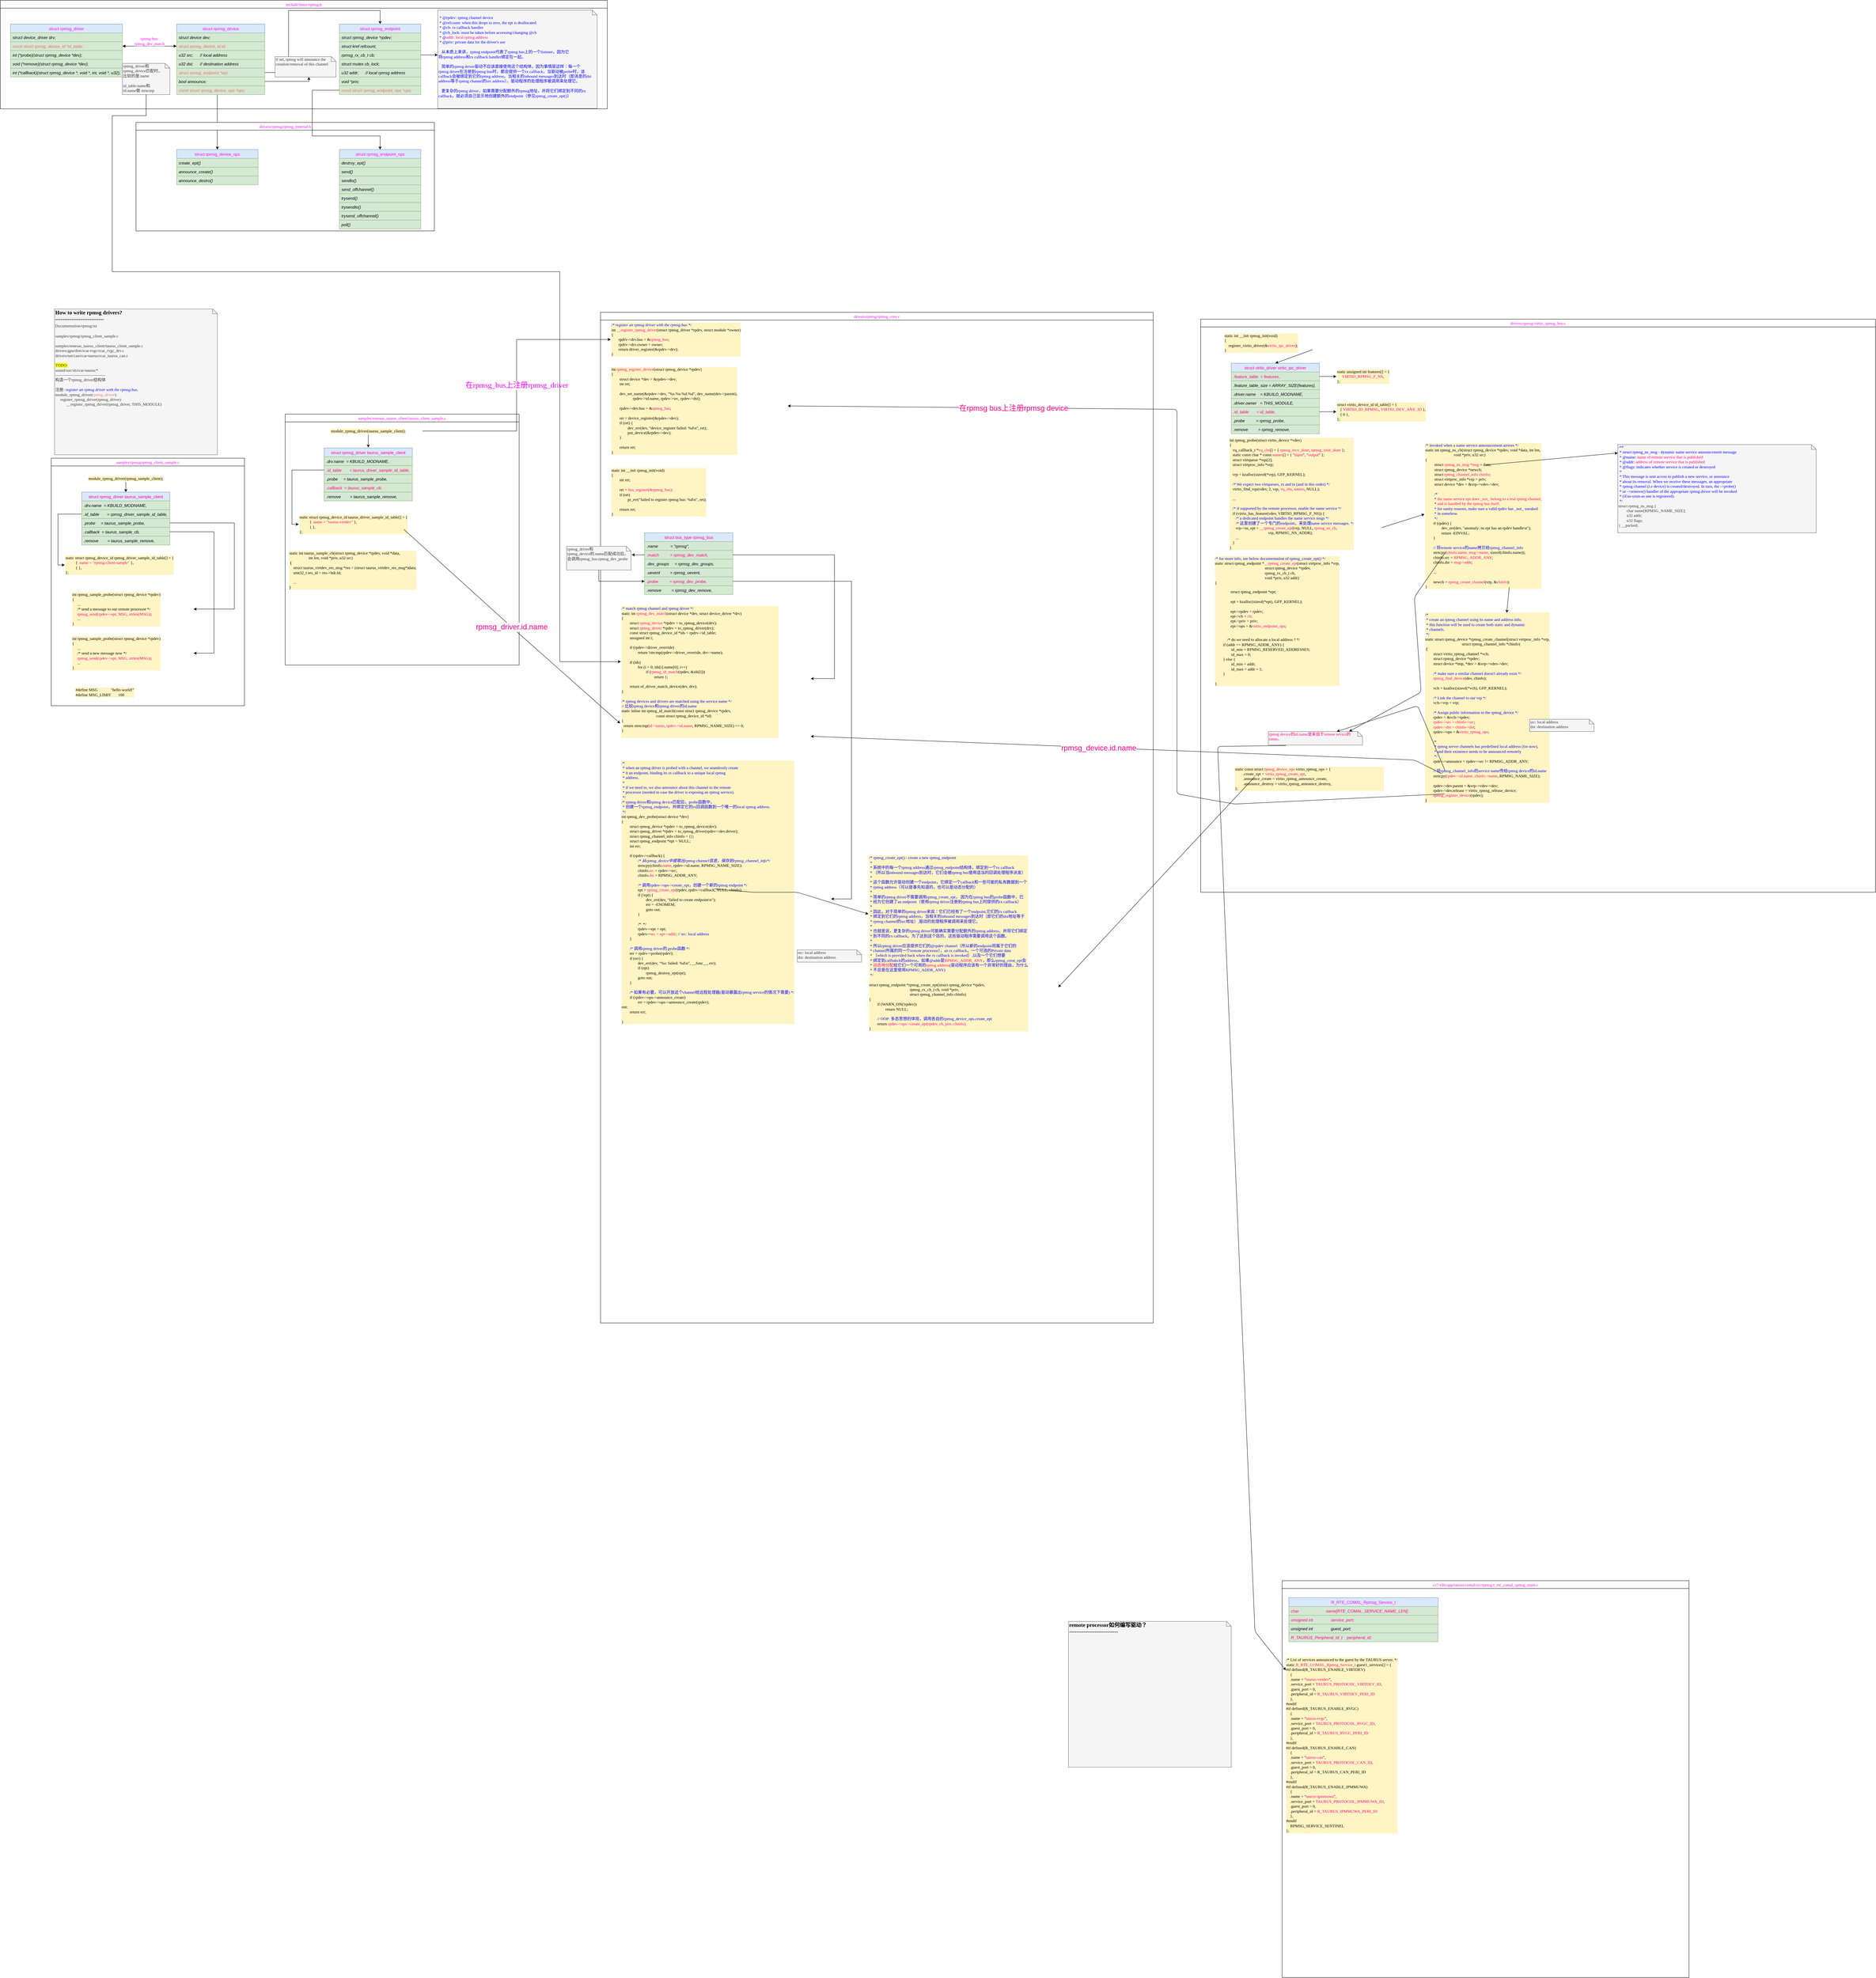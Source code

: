 <mxfile version="13.5.3" type="github">
  <diagram id="En-_3escWLUhismutuOt" name="第 1 页">
    <mxGraphModel dx="2076" dy="1094" grid="1" gridSize="10" guides="1" tooltips="1" connect="1" arrows="1" fold="1" page="1" pageScale="1" pageWidth="10000" pageHeight="8000" math="0" shadow="0">
      <root>
        <mxCell id="0" />
        <mxCell id="1" parent="0" />
        <mxCell id="Eo5dm-Wqf6loFh02fLz2-63" value="include/linux/rpmsg.h" style="swimlane;fontStyle=0;fontFamily=Lucida Console;fontColor=#FF00FF;" parent="1" vertex="1">
          <mxGeometry x="40" y="40" width="1790" height="320" as="geometry" />
        </mxCell>
        <mxCell id="Eo5dm-Wqf6loFh02fLz2-51" value="struct rpmsg_endpoint" style="swimlane;fontStyle=0;childLayout=stackLayout;horizontal=1;startSize=26;fillColor=#dae8fc;horizontalStack=0;resizeParent=1;resizeParentMax=0;resizeLast=0;collapsible=1;marginBottom=0;strokeColor=#6c8ebf;fontColor=#FF00FF;" parent="Eo5dm-Wqf6loFh02fLz2-63" vertex="1">
          <mxGeometry x="1000" y="70" width="240" height="208" as="geometry">
            <mxRectangle x="150" y="130" width="100" height="26" as="alternateBounds" />
          </mxGeometry>
        </mxCell>
        <mxCell id="Eo5dm-Wqf6loFh02fLz2-52" value="struct rpmsg_device *rpdev;" style="text;strokeColor=#82b366;fillColor=#d5e8d4;align=left;verticalAlign=top;spacingLeft=4;spacingRight=4;overflow=hidden;rotatable=0;points=[[0,0.5],[1,0.5]];portConstraint=eastwest;fontStyle=2" parent="Eo5dm-Wqf6loFh02fLz2-51" vertex="1">
          <mxGeometry y="26" width="240" height="26" as="geometry" />
        </mxCell>
        <mxCell id="Eo5dm-Wqf6loFh02fLz2-53" value="struct kref refcount;" style="text;strokeColor=#82b366;fillColor=#d5e8d4;align=left;verticalAlign=top;spacingLeft=4;spacingRight=4;overflow=hidden;rotatable=0;points=[[0,0.5],[1,0.5]];portConstraint=eastwest;fontStyle=2" parent="Eo5dm-Wqf6loFh02fLz2-51" vertex="1">
          <mxGeometry y="52" width="240" height="26" as="geometry" />
        </mxCell>
        <mxCell id="Eo5dm-Wqf6loFh02fLz2-54" value="rpmsg_rx_cb_t cb;" style="text;strokeColor=#82b366;fillColor=#d5e8d4;align=left;verticalAlign=top;spacingLeft=4;spacingRight=4;overflow=hidden;rotatable=0;points=[[0,0.5],[1,0.5]];portConstraint=eastwest;fontStyle=2" parent="Eo5dm-Wqf6loFh02fLz2-51" vertex="1">
          <mxGeometry y="78" width="240" height="26" as="geometry" />
        </mxCell>
        <mxCell id="Eo5dm-Wqf6loFh02fLz2-55" value="struct mutex cb_lock;" style="text;strokeColor=#82b366;fillColor=#d5e8d4;align=left;verticalAlign=top;spacingLeft=4;spacingRight=4;overflow=hidden;rotatable=0;points=[[0,0.5],[1,0.5]];portConstraint=eastwest;fontStyle=2" parent="Eo5dm-Wqf6loFh02fLz2-51" vertex="1">
          <mxGeometry y="104" width="240" height="26" as="geometry" />
        </mxCell>
        <mxCell id="Eo5dm-Wqf6loFh02fLz2-56" value="u32 addr;      // local rpmsg address" style="text;strokeColor=#82b366;fillColor=#d5e8d4;align=left;verticalAlign=top;spacingLeft=4;spacingRight=4;overflow=hidden;rotatable=0;points=[[0,0.5],[1,0.5]];portConstraint=eastwest;fontStyle=2" parent="Eo5dm-Wqf6loFh02fLz2-51" vertex="1">
          <mxGeometry y="130" width="240" height="26" as="geometry" />
        </mxCell>
        <mxCell id="Eo5dm-Wqf6loFh02fLz2-57" value="void *priv;" style="text;strokeColor=#82b366;fillColor=#d5e8d4;align=left;verticalAlign=top;spacingLeft=4;spacingRight=4;overflow=hidden;rotatable=0;points=[[0,0.5],[1,0.5]];portConstraint=eastwest;fontStyle=2" parent="Eo5dm-Wqf6loFh02fLz2-51" vertex="1">
          <mxGeometry y="156" width="240" height="26" as="geometry" />
        </mxCell>
        <mxCell id="Eo5dm-Wqf6loFh02fLz2-58" value="const struct rpmsg_endpoint_ops *ops;" style="text;strokeColor=#82b366;fillColor=#d5e8d4;align=left;verticalAlign=top;spacingLeft=4;spacingRight=4;overflow=hidden;rotatable=0;points=[[0,0.5],[1,0.5]];portConstraint=eastwest;fontStyle=2;fontColor=#EA6B66;" parent="Eo5dm-Wqf6loFh02fLz2-51" vertex="1">
          <mxGeometry y="182" width="240" height="26" as="geometry" />
        </mxCell>
        <mxCell id="Eo5dm-Wqf6loFh02fLz2-39" value="struct rpmsg_device" style="swimlane;fontStyle=0;childLayout=stackLayout;horizontal=1;startSize=26;fillColor=#dae8fc;horizontalStack=0;resizeParent=1;resizeParentMax=0;resizeLast=0;collapsible=1;marginBottom=0;strokeColor=#6c8ebf;fontColor=#FF00FF;" parent="Eo5dm-Wqf6loFh02fLz2-63" vertex="1">
          <mxGeometry x="520" y="70" width="260" height="208" as="geometry">
            <mxRectangle x="150" y="130" width="100" height="26" as="alternateBounds" />
          </mxGeometry>
        </mxCell>
        <mxCell id="Eo5dm-Wqf6loFh02fLz2-40" value="struct device dev;" style="text;strokeColor=#82b366;fillColor=#d5e8d4;align=left;verticalAlign=top;spacingLeft=4;spacingRight=4;overflow=hidden;rotatable=0;points=[[0,0.5],[1,0.5]];portConstraint=eastwest;fontStyle=2" parent="Eo5dm-Wqf6loFh02fLz2-39" vertex="1">
          <mxGeometry y="26" width="260" height="26" as="geometry" />
        </mxCell>
        <mxCell id="Eo5dm-Wqf6loFh02fLz2-41" value="struct rpmsg_device_id id;" style="text;strokeColor=#82b366;fillColor=#d5e8d4;align=left;verticalAlign=top;spacingLeft=4;spacingRight=4;overflow=hidden;rotatable=0;points=[[0,0.5],[1,0.5]];portConstraint=eastwest;fontStyle=2;fontColor=#EA6B66;" parent="Eo5dm-Wqf6loFh02fLz2-39" vertex="1">
          <mxGeometry y="52" width="260" height="26" as="geometry" />
        </mxCell>
        <mxCell id="Eo5dm-Wqf6loFh02fLz2-42" value="u32 src;      // local address" style="text;strokeColor=#82b366;fillColor=#d5e8d4;align=left;verticalAlign=top;spacingLeft=4;spacingRight=4;overflow=hidden;rotatable=0;points=[[0,0.5],[1,0.5]];portConstraint=eastwest;fontStyle=2" parent="Eo5dm-Wqf6loFh02fLz2-39" vertex="1">
          <mxGeometry y="78" width="260" height="26" as="geometry" />
        </mxCell>
        <mxCell id="Eo5dm-Wqf6loFh02fLz2-43" value="u32 dst;      // destination address" style="text;strokeColor=#82b366;fillColor=#d5e8d4;align=left;verticalAlign=top;spacingLeft=4;spacingRight=4;overflow=hidden;rotatable=0;points=[[0,0.5],[1,0.5]];portConstraint=eastwest;fontStyle=2" parent="Eo5dm-Wqf6loFh02fLz2-39" vertex="1">
          <mxGeometry y="104" width="260" height="26" as="geometry" />
        </mxCell>
        <mxCell id="Eo5dm-Wqf6loFh02fLz2-44" value="struct rpmsg_endpoint *ept;" style="text;strokeColor=#82b366;fillColor=#d5e8d4;align=left;verticalAlign=top;spacingLeft=4;spacingRight=4;overflow=hidden;rotatable=0;points=[[0,0.5],[1,0.5]];portConstraint=eastwest;fontStyle=2;fontColor=#EA6B66;" parent="Eo5dm-Wqf6loFh02fLz2-39" vertex="1">
          <mxGeometry y="130" width="260" height="26" as="geometry" />
        </mxCell>
        <mxCell id="Eo5dm-Wqf6loFh02fLz2-45" value="bool announce;" style="text;strokeColor=#82b366;fillColor=#d5e8d4;align=left;verticalAlign=top;spacingLeft=4;spacingRight=4;overflow=hidden;rotatable=0;points=[[0,0.5],[1,0.5]];portConstraint=eastwest;fontStyle=2" parent="Eo5dm-Wqf6loFh02fLz2-39" vertex="1">
          <mxGeometry y="156" width="260" height="26" as="geometry" />
        </mxCell>
        <mxCell id="Eo5dm-Wqf6loFh02fLz2-46" value="const struct rpmsg_device_ops *ops;" style="text;strokeColor=#82b366;fillColor=#d5e8d4;align=left;verticalAlign=top;spacingLeft=4;spacingRight=4;overflow=hidden;rotatable=0;points=[[0,0.5],[1,0.5]];portConstraint=eastwest;fontStyle=2;fontColor=#EA6B66;" parent="Eo5dm-Wqf6loFh02fLz2-39" vertex="1">
          <mxGeometry y="182" width="260" height="26" as="geometry" />
        </mxCell>
        <mxCell id="Eo5dm-Wqf6loFh02fLz2-34" value="struct rpmsg_driver" style="swimlane;fontStyle=0;childLayout=stackLayout;horizontal=1;startSize=26;fillColor=#dae8fc;horizontalStack=0;resizeParent=1;resizeParentMax=0;resizeLast=0;collapsible=1;marginBottom=0;strokeColor=#6c8ebf;fontColor=#FF00FF;" parent="Eo5dm-Wqf6loFh02fLz2-63" vertex="1">
          <mxGeometry x="30" y="70" width="330" height="156" as="geometry">
            <mxRectangle x="150" y="130" width="100" height="26" as="alternateBounds" />
          </mxGeometry>
        </mxCell>
        <mxCell id="Eo5dm-Wqf6loFh02fLz2-35" value="struct device_driver drv;" style="text;strokeColor=#82b366;fillColor=#d5e8d4;align=left;verticalAlign=top;spacingLeft=4;spacingRight=4;overflow=hidden;rotatable=0;points=[[0,0.5],[1,0.5]];portConstraint=eastwest;fontStyle=2" parent="Eo5dm-Wqf6loFh02fLz2-34" vertex="1">
          <mxGeometry y="26" width="330" height="26" as="geometry" />
        </mxCell>
        <mxCell id="Eo5dm-Wqf6loFh02fLz2-36" value="const struct rpmsg_device_id *id_table;" style="text;strokeColor=#82b366;fillColor=#d5e8d4;align=left;verticalAlign=top;spacingLeft=4;spacingRight=4;overflow=hidden;rotatable=0;points=[[0,0.5],[1,0.5]];portConstraint=eastwest;fontStyle=2;fontColor=#EA6B66;" parent="Eo5dm-Wqf6loFh02fLz2-34" vertex="1">
          <mxGeometry y="52" width="330" height="26" as="geometry" />
        </mxCell>
        <mxCell id="Eo5dm-Wqf6loFh02fLz2-37" value="int (*probe)(struct rpmsg_device *dev);" style="text;strokeColor=#82b366;fillColor=#d5e8d4;align=left;verticalAlign=top;spacingLeft=4;spacingRight=4;overflow=hidden;rotatable=0;points=[[0,0.5],[1,0.5]];portConstraint=eastwest;fontStyle=2" parent="Eo5dm-Wqf6loFh02fLz2-34" vertex="1">
          <mxGeometry y="78" width="330" height="26" as="geometry" />
        </mxCell>
        <mxCell id="Eo5dm-Wqf6loFh02fLz2-38" value="void (*remove)(struct rpmsg_device *dev);" style="text;strokeColor=#82b366;fillColor=#d5e8d4;align=left;verticalAlign=top;spacingLeft=4;spacingRight=4;overflow=hidden;rotatable=0;points=[[0,0.5],[1,0.5]];portConstraint=eastwest;fontStyle=2" parent="Eo5dm-Wqf6loFh02fLz2-34" vertex="1">
          <mxGeometry y="104" width="330" height="26" as="geometry" />
        </mxCell>
        <mxCell id="Eo5dm-Wqf6loFh02fLz2-67" value="int (*callback)(struct rpmsg_device *, void *, int, void *, u32);" style="text;strokeColor=#82b366;fillColor=#d5e8d4;align=left;verticalAlign=top;spacingLeft=4;spacingRight=4;overflow=hidden;rotatable=0;points=[[0,0.5],[1,0.5]];portConstraint=eastwest;fontStyle=2" parent="Eo5dm-Wqf6loFh02fLz2-34" vertex="1">
          <mxGeometry y="130" width="330" height="26" as="geometry" />
        </mxCell>
        <mxCell id="Eo5dm-Wqf6loFh02fLz2-71" value="" style="endArrow=block;startArrow=block;endFill=1;startFill=1;html=1;fontFamily=Lucida Console;fontColor=#EA6B66;exitX=1;exitY=0.5;exitDx=0;exitDy=0;entryX=0;entryY=0.5;entryDx=0;entryDy=0;" parent="Eo5dm-Wqf6loFh02fLz2-63" source="Eo5dm-Wqf6loFh02fLz2-36" target="Eo5dm-Wqf6loFh02fLz2-41" edge="1">
          <mxGeometry width="160" relative="1" as="geometry">
            <mxPoint x="370" y="130" as="sourcePoint" />
            <mxPoint x="530" y="130" as="targetPoint" />
          </mxGeometry>
        </mxCell>
        <mxCell id="Eo5dm-Wqf6loFh02fLz2-73" value="&lt;div&gt;&lt;div&gt;&lt;font color=&quot;#FF00FF&quot;&gt;&lt;span style=&quot;background-color: rgb(255 , 255 , 255)&quot;&gt;rpmsg bus:&lt;/span&gt;&lt;/font&gt;&lt;/div&gt;&lt;div&gt;&lt;font color=&quot;#FF00FF&quot;&gt;&lt;span style=&quot;background-color: rgb(255 , 255 , 255)&quot;&gt;rpmsg_dev_match&lt;/span&gt;&lt;/font&gt;&lt;/div&gt;&lt;/div&gt;" style="text;html=1;strokeColor=none;fillColor=none;align=center;verticalAlign=middle;whiteSpace=wrap;rounded=0;fontFamily=Lucida Console;fontColor=#EA6B66;" parent="Eo5dm-Wqf6loFh02fLz2-63" vertex="1">
          <mxGeometry x="380" y="110" width="120" height="20" as="geometry" />
        </mxCell>
        <mxCell id="Eo5dm-Wqf6loFh02fLz2-109" style="edgeStyle=orthogonalEdgeStyle;rounded=0;orthogonalLoop=1;jettySize=auto;html=1;fontFamily=Lucida Console;fontColor=#000000;entryX=0.5;entryY=0;entryDx=0;entryDy=0;" parent="Eo5dm-Wqf6loFh02fLz2-63" source="Eo5dm-Wqf6loFh02fLz2-44" target="Eo5dm-Wqf6loFh02fLz2-51" edge="1">
          <mxGeometry relative="1" as="geometry">
            <mxPoint x="880" y="30" as="targetPoint" />
            <Array as="points">
              <mxPoint x="850" y="213" />
              <mxPoint x="850" y="30" />
              <mxPoint x="1120" y="30" />
            </Array>
          </mxGeometry>
        </mxCell>
        <mxCell id="Eo5dm-Wqf6loFh02fLz2-150" value="&lt;div&gt;rpmsg_driver和&lt;/div&gt;&lt;div&gt;rpmsg_device匹配时，&lt;/div&gt;&lt;div&gt;比较的是.name&lt;/div&gt;&lt;div&gt;&lt;br&gt;&lt;/div&gt;&lt;div&gt;id_table.name和 &lt;br&gt;&lt;/div&gt;&lt;div&gt;id.name做 strncmp&lt;br&gt;&lt;/div&gt;" style="shape=note;whiteSpace=wrap;html=1;size=14;verticalAlign=top;align=left;spacingTop=-6;fontFamily=Lucida Console;fontColor=#333333;fillColor=#f5f5f5;strokeColor=#666666;" parent="Eo5dm-Wqf6loFh02fLz2-63" vertex="1">
          <mxGeometry x="360" y="186" width="140" height="92" as="geometry" />
        </mxCell>
        <mxCell id="Eo5dm-Wqf6loFh02fLz2-229" value="if set, rpmsg will announce the creation/removal of this channel" style="shape=note;whiteSpace=wrap;html=1;size=14;verticalAlign=top;align=left;spacingTop=-6;fontFamily=Lucida Console;fontColor=#333333;fillColor=#f5f5f5;strokeColor=#666666;" parent="Eo5dm-Wqf6loFh02fLz2-63" vertex="1">
          <mxGeometry x="810" y="166" width="180" height="60" as="geometry" />
        </mxCell>
        <mxCell id="Eo5dm-Wqf6loFh02fLz2-230" style="edgeStyle=orthogonalEdgeStyle;rounded=0;orthogonalLoop=1;jettySize=auto;html=1;fontFamily=Lucida Console;fontColor=#FF00FF;" parent="Eo5dm-Wqf6loFh02fLz2-63" source="Eo5dm-Wqf6loFh02fLz2-45" target="Eo5dm-Wqf6loFh02fLz2-229" edge="1">
          <mxGeometry relative="1" as="geometry">
            <Array as="points">
              <mxPoint x="910" y="239" />
            </Array>
          </mxGeometry>
        </mxCell>
        <mxCell id="Eo5dm-Wqf6loFh02fLz2-231" value="&amp;nbsp;&lt;font color=&quot;#0000FF&quot;&gt;&amp;nbsp;&amp;nbsp;&amp;nbsp;&amp;nbsp;&amp;nbsp;&amp;nbsp;&amp;nbsp;&amp;nbsp;&amp;nbsp;&amp;nbsp;&amp;nbsp;&amp;nbsp;&amp;nbsp;&amp;nbsp;&amp;nbsp;&amp;nbsp;&amp;nbsp;&amp;nbsp;&amp;nbsp;&amp;nbsp;&amp;nbsp;&amp;nbsp;&amp;nbsp;&amp;nbsp;&amp;nbsp;&amp;nbsp;&amp;nbsp;&amp;nbsp;&amp;nbsp;&amp;nbsp;&amp;nbsp;&amp;nbsp;&amp;nbsp;&amp;nbsp;&amp;nbsp;&amp;nbsp;&amp;nbsp;&amp;nbsp;&amp;nbsp;&amp;nbsp;&amp;nbsp;&amp;nbsp;&amp;nbsp;&amp;nbsp;&amp;nbsp;&amp;nbsp;&amp;nbsp;&amp;nbsp;&amp;nbsp;&amp;nbsp;&amp;nbsp;&amp;nbsp;&amp;nbsp;&amp;nbsp;&amp;nbsp;&amp;nbsp;&amp;nbsp;&amp;nbsp;&amp;nbsp; &lt;br&gt;&lt;/font&gt;&lt;div&gt;&lt;font color=&quot;#0000FF&quot;&gt;&amp;nbsp;* @rpdev: rpmsg channel device&lt;br&gt;&lt;/font&gt;&lt;/div&gt;&lt;div&gt;&lt;font color=&quot;#0000FF&quot;&gt;&amp;nbsp;* @refcount: when this drops to zero, the ept is deallocated&lt;/font&gt;&lt;/div&gt;&lt;font color=&quot;#0000FF&quot;&gt;&amp;nbsp;* @cb: rx callback handler&lt;br&gt;&amp;nbsp;* @cb_lock: must be taken before accessing/changing @cb&lt;br&gt;&amp;nbsp;* @&lt;font color=&quot;#FF0080&quot;&gt;addr: local rpmsg address&lt;/font&gt;&lt;br&gt;&lt;/font&gt;&lt;div&gt;&lt;font color=&quot;#0000FF&quot;&gt;&amp;nbsp;* @priv: private data for the driver&#39;s use&lt;/font&gt;&lt;/div&gt;&lt;div&gt;&lt;font color=&quot;#0000FF&quot;&gt;&lt;br&gt;&lt;/font&gt;&lt;/div&gt;&lt;div&gt;&lt;font color=&quot;#0000FF&quot;&gt;&amp;nbsp;&amp;nbsp; 从本质上来讲，rpmsg endpoint代表了rpmsg bus上的一个listener，因为它&lt;/font&gt;&lt;/div&gt;&lt;div&gt;&lt;font color=&quot;#0000FF&quot;&gt;将rpmsg address和rx callback handler绑定在一起。&lt;/font&gt;&lt;/div&gt;&lt;div&gt;&lt;font color=&quot;#0000FF&quot;&gt;&amp;nbsp;&amp;nbsp; &lt;br&gt;&lt;/font&gt;&lt;/div&gt;&lt;div&gt;&lt;font color=&quot;#0000FF&quot;&gt;&amp;nbsp;&amp;nbsp; 简单的rpmsg driver驱动不应该直接使用这个结构体，因为事情是这样：每一个&lt;/font&gt;&lt;/div&gt;&lt;div&gt;&lt;font color=&quot;#0000FF&quot;&gt;rpmsg driver在注册到rpmsg bus时，都会提供一个rx callback，当驱动被probe时，该callback会被绑定到它的rpmsg address。当相关的inbound messages到达时（即消息的dst address等于rpmsg channel的src address），驱动程序的处理程序被调用来处理它。&lt;/font&gt;&lt;/div&gt;&lt;div&gt;&lt;font color=&quot;#0000FF&quot;&gt;&lt;br&gt;&lt;/font&gt;&lt;/div&gt;&lt;div&gt;&lt;font color=&quot;#0000FF&quot;&gt;&amp;nbsp;&amp;nbsp; 更复杂的rpmsg driver，如果需要分配额外的rpmsg地址，并将它们绑定到不同的rx callback，就必须自己显示地创建额外的endpoint（参见rpmsg_create_ept()）&lt;br&gt;&lt;/font&gt;&lt;/div&gt;&lt;div&gt;&lt;font color=&quot;#0000FF&quot;&gt;&lt;br&gt;&lt;/font&gt;&lt;/div&gt;&lt;div&gt;&lt;font color=&quot;#0000FF&quot;&gt;&lt;/font&gt;&lt;br&gt;&lt;/div&gt;" style="shape=note;whiteSpace=wrap;html=1;size=14;verticalAlign=top;align=left;spacingTop=-6;fontFamily=Lucida Console;fontColor=#333333;fillColor=#f5f5f5;strokeColor=#666666;" parent="Eo5dm-Wqf6loFh02fLz2-63" vertex="1">
          <mxGeometry x="1290" y="29" width="470" height="290" as="geometry" />
        </mxCell>
        <mxCell id="Eo5dm-Wqf6loFh02fLz2-232" style="edgeStyle=orthogonalEdgeStyle;rounded=0;orthogonalLoop=1;jettySize=auto;html=1;entryX=0;entryY=0.455;entryDx=0;entryDy=0;entryPerimeter=0;fontFamily=Lucida Console;fontColor=#FF00FF;" parent="Eo5dm-Wqf6loFh02fLz2-63" source="Eo5dm-Wqf6loFh02fLz2-54" target="Eo5dm-Wqf6loFh02fLz2-231" edge="1">
          <mxGeometry relative="1" as="geometry" />
        </mxCell>
        <mxCell id="Eo5dm-Wqf6loFh02fLz2-103" style="edgeStyle=orthogonalEdgeStyle;rounded=0;orthogonalLoop=1;jettySize=auto;html=1;fontFamily=Lucida Console;fontColor=#000000;entryX=0.5;entryY=0;entryDx=0;entryDy=0;" parent="1" source="Eo5dm-Wqf6loFh02fLz2-46" target="Eo5dm-Wqf6loFh02fLz2-85" edge="1">
          <mxGeometry relative="1" as="geometry">
            <mxPoint x="680" y="460" as="targetPoint" />
            <Array as="points">
              <mxPoint x="680" y="350" />
              <mxPoint x="680" y="350" />
            </Array>
          </mxGeometry>
        </mxCell>
        <mxCell id="Eo5dm-Wqf6loFh02fLz2-76" value="drivers/rpmsg/rpmsg_internal.h" style="swimlane;fontStyle=0;fontFamily=Lucida Console;fontColor=#FF00FF;" parent="1" vertex="1">
          <mxGeometry x="440" y="400" width="880" height="320" as="geometry" />
        </mxCell>
        <mxCell id="Eo5dm-Wqf6loFh02fLz2-105" value="struct rpmsg_endpoint_ops" style="swimlane;fontStyle=0;childLayout=stackLayout;horizontal=1;startSize=26;fillColor=#dae8fc;horizontalStack=0;resizeParent=1;resizeParentMax=0;resizeLast=0;collapsible=1;marginBottom=0;strokeColor=#6c8ebf;fontColor=#FF00FF;" parent="Eo5dm-Wqf6loFh02fLz2-76" vertex="1">
          <mxGeometry x="600" y="80" width="240" height="234" as="geometry">
            <mxRectangle x="150" y="130" width="100" height="26" as="alternateBounds" />
          </mxGeometry>
        </mxCell>
        <mxCell id="Eo5dm-Wqf6loFh02fLz2-106" value="destroy_ept()" style="text;strokeColor=#82b366;fillColor=#d5e8d4;align=left;verticalAlign=top;spacingLeft=4;spacingRight=4;overflow=hidden;rotatable=0;points=[[0,0.5],[1,0.5]];portConstraint=eastwest;fontStyle=2" parent="Eo5dm-Wqf6loFh02fLz2-105" vertex="1">
          <mxGeometry y="26" width="240" height="26" as="geometry" />
        </mxCell>
        <mxCell id="Eo5dm-Wqf6loFh02fLz2-107" value="send()" style="text;strokeColor=#82b366;fillColor=#d5e8d4;align=left;verticalAlign=top;spacingLeft=4;spacingRight=4;overflow=hidden;rotatable=0;points=[[0,0.5],[1,0.5]];portConstraint=eastwest;fontStyle=2;" parent="Eo5dm-Wqf6loFh02fLz2-105" vertex="1">
          <mxGeometry y="52" width="240" height="26" as="geometry" />
        </mxCell>
        <mxCell id="Eo5dm-Wqf6loFh02fLz2-108" value="sendto()" style="text;strokeColor=#82b366;fillColor=#d5e8d4;align=left;verticalAlign=top;spacingLeft=4;spacingRight=4;overflow=hidden;rotatable=0;points=[[0,0.5],[1,0.5]];portConstraint=eastwest;fontStyle=2" parent="Eo5dm-Wqf6loFh02fLz2-105" vertex="1">
          <mxGeometry y="78" width="240" height="26" as="geometry" />
        </mxCell>
        <mxCell id="Eo5dm-Wqf6loFh02fLz2-114" value="send_offchannel()" style="text;strokeColor=#82b366;fillColor=#d5e8d4;align=left;verticalAlign=top;spacingLeft=4;spacingRight=4;overflow=hidden;rotatable=0;points=[[0,0.5],[1,0.5]];portConstraint=eastwest;fontStyle=2" parent="Eo5dm-Wqf6loFh02fLz2-105" vertex="1">
          <mxGeometry y="104" width="240" height="26" as="geometry" />
        </mxCell>
        <mxCell id="Eo5dm-Wqf6loFh02fLz2-125" value="trysend()" style="text;strokeColor=#82b366;fillColor=#d5e8d4;align=left;verticalAlign=top;spacingLeft=4;spacingRight=4;overflow=hidden;rotatable=0;points=[[0,0.5],[1,0.5]];portConstraint=eastwest;fontStyle=2" parent="Eo5dm-Wqf6loFh02fLz2-105" vertex="1">
          <mxGeometry y="130" width="240" height="26" as="geometry" />
        </mxCell>
        <mxCell id="Eo5dm-Wqf6loFh02fLz2-126" value="trysendto()" style="text;strokeColor=#82b366;fillColor=#d5e8d4;align=left;verticalAlign=top;spacingLeft=4;spacingRight=4;overflow=hidden;rotatable=0;points=[[0,0.5],[1,0.5]];portConstraint=eastwest;fontStyle=2" parent="Eo5dm-Wqf6loFh02fLz2-105" vertex="1">
          <mxGeometry y="156" width="240" height="26" as="geometry" />
        </mxCell>
        <mxCell id="Eo5dm-Wqf6loFh02fLz2-127" value="trysend_offchannel()" style="text;strokeColor=#82b366;fillColor=#d5e8d4;align=left;verticalAlign=top;spacingLeft=4;spacingRight=4;overflow=hidden;rotatable=0;points=[[0,0.5],[1,0.5]];portConstraint=eastwest;fontStyle=2" parent="Eo5dm-Wqf6loFh02fLz2-105" vertex="1">
          <mxGeometry y="182" width="240" height="26" as="geometry" />
        </mxCell>
        <mxCell id="Eo5dm-Wqf6loFh02fLz2-128" value="poll()" style="text;strokeColor=#82b366;fillColor=#d5e8d4;align=left;verticalAlign=top;spacingLeft=4;spacingRight=4;overflow=hidden;rotatable=0;points=[[0,0.5],[1,0.5]];portConstraint=eastwest;fontStyle=2" parent="Eo5dm-Wqf6loFh02fLz2-105" vertex="1">
          <mxGeometry y="208" width="240" height="26" as="geometry" />
        </mxCell>
        <mxCell id="Eo5dm-Wqf6loFh02fLz2-85" value="struct rpmsg_device_ops" style="swimlane;fontStyle=0;childLayout=stackLayout;horizontal=1;startSize=26;fillColor=#dae8fc;horizontalStack=0;resizeParent=1;resizeParentMax=0;resizeLast=0;collapsible=1;marginBottom=0;strokeColor=#6c8ebf;fontColor=#FF00FF;" parent="Eo5dm-Wqf6loFh02fLz2-76" vertex="1">
          <mxGeometry x="120" y="80" width="240" height="104" as="geometry">
            <mxRectangle x="150" y="130" width="100" height="26" as="alternateBounds" />
          </mxGeometry>
        </mxCell>
        <mxCell id="Eo5dm-Wqf6loFh02fLz2-86" value="create_ept()" style="text;strokeColor=#82b366;fillColor=#d5e8d4;align=left;verticalAlign=top;spacingLeft=4;spacingRight=4;overflow=hidden;rotatable=0;points=[[0,0.5],[1,0.5]];portConstraint=eastwest;fontStyle=2" parent="Eo5dm-Wqf6loFh02fLz2-85" vertex="1">
          <mxGeometry y="26" width="240" height="26" as="geometry" />
        </mxCell>
        <mxCell id="Eo5dm-Wqf6loFh02fLz2-87" value="announce_create()" style="text;strokeColor=#82b366;fillColor=#d5e8d4;align=left;verticalAlign=top;spacingLeft=4;spacingRight=4;overflow=hidden;rotatable=0;points=[[0,0.5],[1,0.5]];portConstraint=eastwest;fontStyle=2;" parent="Eo5dm-Wqf6loFh02fLz2-85" vertex="1">
          <mxGeometry y="52" width="240" height="26" as="geometry" />
        </mxCell>
        <mxCell id="Eo5dm-Wqf6loFh02fLz2-88" value="announce_destro()" style="text;strokeColor=#82b366;fillColor=#d5e8d4;align=left;verticalAlign=top;spacingLeft=4;spacingRight=4;overflow=hidden;rotatable=0;points=[[0,0.5],[1,0.5]];portConstraint=eastwest;fontStyle=2" parent="Eo5dm-Wqf6loFh02fLz2-85" vertex="1">
          <mxGeometry y="78" width="240" height="26" as="geometry" />
        </mxCell>
        <mxCell id="Eo5dm-Wqf6loFh02fLz2-129" style="edgeStyle=orthogonalEdgeStyle;rounded=0;orthogonalLoop=1;jettySize=auto;html=1;fontFamily=Lucida Console;fontColor=#000000;" parent="1" source="Eo5dm-Wqf6loFh02fLz2-58" target="Eo5dm-Wqf6loFh02fLz2-105" edge="1">
          <mxGeometry relative="1" as="geometry">
            <mxPoint x="960" y="450.0" as="targetPoint" />
            <Array as="points">
              <mxPoint x="960" y="305" />
              <mxPoint x="960" y="440" />
              <mxPoint x="1160" y="440" />
            </Array>
          </mxGeometry>
        </mxCell>
        <mxCell id="Eo5dm-Wqf6loFh02fLz2-131" value="samples/renesas_taurus_client/taurus_client_sample.c" style="swimlane;fontStyle=0;fontFamily=Lucida Console;fontColor=#FF00FF;" parent="1" vertex="1">
          <mxGeometry x="880" y="1260" width="690" height="740" as="geometry" />
        </mxCell>
        <mxCell id="Eo5dm-Wqf6loFh02fLz2-178" style="edgeStyle=orthogonalEdgeStyle;rounded=0;orthogonalLoop=1;jettySize=auto;html=1;entryX=0.5;entryY=-0.009;entryDx=0;entryDy=0;entryPerimeter=0;fontFamily=Lucida Console;fontColor=#000000;" parent="Eo5dm-Wqf6loFh02fLz2-131" source="Eo5dm-Wqf6loFh02fLz2-175" target="Eo5dm-Wqf6loFh02fLz2-145" edge="1">
          <mxGeometry relative="1" as="geometry" />
        </mxCell>
        <mxCell id="Eo5dm-Wqf6loFh02fLz2-175" value="module_rpmsg_driver(taurus_sample_client);" style="text;html=1;strokeColor=none;fillColor=none;align=center;verticalAlign=middle;whiteSpace=wrap;rounded=0;fontFamily=Lucida Console;fontColor=#000000;shadow=0;labelBackgroundColor=#FFF4C3;" parent="Eo5dm-Wqf6loFh02fLz2-131" vertex="1">
          <mxGeometry x="85" y="40" width="320" height="20" as="geometry" />
        </mxCell>
        <mxCell id="Eo5dm-Wqf6loFh02fLz2-145" value="struct rpmsg_driver taurus_sample_client" style="swimlane;fontStyle=0;childLayout=stackLayout;horizontal=1;startSize=26;fillColor=#dae8fc;horizontalStack=0;resizeParent=1;resizeParentMax=0;resizeLast=0;collapsible=1;marginBottom=0;strokeColor=#6c8ebf;fontColor=#FF0080;" parent="Eo5dm-Wqf6loFh02fLz2-131" vertex="1">
          <mxGeometry x="115" y="100" width="260" height="156" as="geometry">
            <mxRectangle x="150" y="130" width="100" height="26" as="alternateBounds" />
          </mxGeometry>
        </mxCell>
        <mxCell id="Eo5dm-Wqf6loFh02fLz2-146" value=".drv.name  = KBUILD_MODNAME," style="text;strokeColor=#82b366;fillColor=#d5e8d4;align=left;verticalAlign=top;spacingLeft=4;spacingRight=4;overflow=hidden;rotatable=0;points=[[0,0.5],[1,0.5]];portConstraint=eastwest;fontStyle=2" parent="Eo5dm-Wqf6loFh02fLz2-145" vertex="1">
          <mxGeometry y="26" width="260" height="26" as="geometry" />
        </mxCell>
        <mxCell id="Eo5dm-Wqf6loFh02fLz2-174" value=".id_table       = taurus_driver_sample_id_table," style="text;strokeColor=#82b366;fillColor=#d5e8d4;align=left;verticalAlign=top;spacingLeft=4;spacingRight=4;overflow=hidden;rotatable=0;points=[[0,0.5],[1,0.5]];portConstraint=eastwest;fontStyle=2;fontColor=#FF0080;" parent="Eo5dm-Wqf6loFh02fLz2-145" vertex="1">
          <mxGeometry y="52" width="260" height="26" as="geometry" />
        </mxCell>
        <mxCell id="Eo5dm-Wqf6loFh02fLz2-147" value=".probe     = taurus_sample_probe," style="text;strokeColor=#82b366;fillColor=#d5e8d4;align=left;verticalAlign=top;spacingLeft=4;spacingRight=4;overflow=hidden;rotatable=0;points=[[0,0.5],[1,0.5]];portConstraint=eastwest;fontStyle=2;" parent="Eo5dm-Wqf6loFh02fLz2-145" vertex="1">
          <mxGeometry y="78" width="260" height="26" as="geometry" />
        </mxCell>
        <mxCell id="Eo5dm-Wqf6loFh02fLz2-148" value=".callback  = taurus_sample_cb," style="text;strokeColor=#82b366;fillColor=#d5e8d4;align=left;verticalAlign=top;spacingLeft=4;spacingRight=4;overflow=hidden;rotatable=0;points=[[0,0.5],[1,0.5]];portConstraint=eastwest;fontStyle=2;fontColor=#FF0080;" parent="Eo5dm-Wqf6loFh02fLz2-145" vertex="1">
          <mxGeometry y="104" width="260" height="26" as="geometry" />
        </mxCell>
        <mxCell id="Eo5dm-Wqf6loFh02fLz2-149" value=".remove        = taurus_sample_remove," style="text;strokeColor=#82b366;fillColor=#d5e8d4;align=left;verticalAlign=top;spacingLeft=4;spacingRight=4;overflow=hidden;rotatable=0;points=[[0,0.5],[1,0.5]];portConstraint=eastwest;fontStyle=2" parent="Eo5dm-Wqf6loFh02fLz2-145" vertex="1">
          <mxGeometry y="130" width="260" height="26" as="geometry" />
        </mxCell>
        <mxCell id="Eo5dm-Wqf6loFh02fLz2-179" value="&lt;div align=&quot;left&quot;&gt;static struct rpmsg_device_id taurus_driver_sample_id_table[] = {&lt;/div&gt;&lt;div align=&quot;left&quot;&gt;&amp;nbsp;&amp;nbsp;&amp;nbsp;&amp;nbsp;&amp;nbsp;&amp;nbsp;&amp;nbsp;&amp;nbsp;&amp;nbsp; { &lt;font color=&quot;#FF0080&quot;&gt;.name = &quot;taurus-virtdev&quot;&lt;/font&gt; },&lt;/div&gt;&lt;div align=&quot;left&quot;&gt;&amp;nbsp;&amp;nbsp;&amp;nbsp;&amp;nbsp;&amp;nbsp;&amp;nbsp;&amp;nbsp;&amp;nbsp;&amp;nbsp; { },&lt;/div&gt;&lt;div align=&quot;left&quot;&gt;};&lt;br&gt;&lt;/div&gt;" style="text;html=1;strokeColor=none;fillColor=none;align=left;verticalAlign=middle;whiteSpace=wrap;rounded=0;fontFamily=Lucida Console;fontColor=#000000;shadow=0;labelBackgroundColor=#FFF4C3;" parent="Eo5dm-Wqf6loFh02fLz2-131" vertex="1">
          <mxGeometry x="40" y="290" width="360" height="70" as="geometry" />
        </mxCell>
        <mxCell id="Eo5dm-Wqf6loFh02fLz2-180" style="edgeStyle=orthogonalEdgeStyle;rounded=0;orthogonalLoop=1;jettySize=auto;html=1;entryX=0;entryY=0.5;entryDx=0;entryDy=0;fontFamily=Lucida Console;fontColor=#000000;" parent="Eo5dm-Wqf6loFh02fLz2-131" source="Eo5dm-Wqf6loFh02fLz2-174" target="Eo5dm-Wqf6loFh02fLz2-179" edge="1">
          <mxGeometry relative="1" as="geometry" />
        </mxCell>
        <mxCell id="rIxsQ2cH_EEwt95zl_0N-11" value="&lt;div&gt;static int taurus_sample_cb(struct rpmsg_device *rpdev, void *data, &lt;br&gt;&lt;/div&gt;&lt;div&gt;&amp;nbsp;&amp;nbsp;&amp;nbsp;&amp;nbsp;&amp;nbsp;&amp;nbsp;&amp;nbsp;&amp;nbsp;&amp;nbsp;&amp;nbsp;&amp;nbsp;&amp;nbsp;&amp;nbsp;&amp;nbsp;&amp;nbsp;&amp;nbsp;&amp;nbsp;&amp;nbsp; int len, void *priv, u32 src)&lt;/div&gt;&lt;div&gt;｛&lt;/div&gt;&lt;div&gt;&amp;nbsp;&amp;nbsp;&amp;nbsp; struct taurus_virtdev_res_msg *res = (struct taurus_virtdev_res_msg*)data;&lt;/div&gt;&lt;div&gt;&amp;nbsp;&amp;nbsp;&amp;nbsp; uint32_t res_id = res-&amp;gt;hdr.Id;&lt;/div&gt;&lt;div&gt;&lt;br&gt;&lt;/div&gt;&lt;div&gt;&amp;nbsp;&amp;nbsp;&amp;nbsp; ...&lt;br&gt;&lt;/div&gt;&lt;div&gt;｝&lt;br&gt;&lt;/div&gt;" style="text;html=1;strokeColor=none;fillColor=none;align=left;verticalAlign=middle;whiteSpace=wrap;rounded=0;fontFamily=Lucida Console;fontColor=#000000;shadow=0;labelBackgroundColor=#FFF4C3;" vertex="1" parent="Eo5dm-Wqf6loFh02fLz2-131">
          <mxGeometry x="10" y="400" width="570" height="120" as="geometry" />
        </mxCell>
        <mxCell id="rIxsQ2cH_EEwt95zl_0N-22" value="&lt;font style=&quot;font-size: 22px&quot; color=&quot;#FF0080&quot;&gt;rpmsg_driver.id.name&lt;/font&gt;" style="endArrow=classic;html=1;entryX=-0.004;entryY=0.9;entryDx=0;entryDy=0;entryPerimeter=0;" edge="1" parent="Eo5dm-Wqf6loFh02fLz2-131" target="Eo5dm-Wqf6loFh02fLz2-212">
          <mxGeometry width="50" height="50" relative="1" as="geometry">
            <mxPoint x="350" y="340" as="sourcePoint" />
            <mxPoint x="480" y="400" as="targetPoint" />
            <Array as="points">
              <mxPoint x="670" y="630" />
            </Array>
          </mxGeometry>
        </mxCell>
        <mxCell id="Eo5dm-Wqf6loFh02fLz2-151" value="&lt;div&gt;&lt;font size=&quot;1&quot; color=&quot;#000000&quot;&gt;&lt;b style=&quot;font-size: 16px&quot;&gt;How to write rpmsg drivers?&lt;/b&gt;&lt;/font&gt;&lt;/div&gt;&lt;div&gt;&lt;font size=&quot;1&quot; color=&quot;#000000&quot;&gt;&lt;b style=&quot;font-size: 16px&quot;&gt;---------------------------&lt;br&gt;&lt;/b&gt;&lt;/font&gt;&lt;/div&gt;&lt;div&gt;&lt;font size=&quot;1&quot; color=&quot;#000000&quot;&gt;&lt;b style=&quot;font-size: 16px&quot;&gt;&lt;/b&gt;&lt;/font&gt;Documentation/rpmsg.txt&lt;br&gt;&lt;/div&gt;&lt;div&gt;&lt;br&gt;&lt;/div&gt;&lt;div&gt;samples/rpmsg/rpmsg_client_sample.c&lt;/div&gt;&lt;div&gt;&lt;br&gt;&lt;/div&gt;&lt;div&gt;samples/renesas_taurus_client/taurus_client_sample.c&lt;br&gt;&lt;/div&gt;&lt;div&gt;drivers/gpu/drm/rcar-rvgc/rcar_rvgc_drv.c&lt;/div&gt;&lt;div&gt;drivers/net/can/rcar-taurus/rcar_taurus_can.c&lt;/div&gt;&lt;div&gt;&lt;br&gt;&lt;/div&gt;&lt;div&gt;&lt;span style=&quot;background-color: rgb(255 , 255 , 0)&quot;&gt;TODO:&lt;/span&gt;&lt;br&gt;&lt;/div&gt;&lt;div&gt;sound/soc/sh/rcar-taurus/*&lt;/div&gt;&lt;div&gt;-------------------------------------&lt;/div&gt;&lt;div&gt;构造一个rpmsg_driver结构体&lt;/div&gt;&lt;div&gt;&lt;br&gt;&lt;/div&gt;&lt;div&gt;注册: &lt;font color=&quot;#0000FF&quot;&gt;&lt;i&gt;register an rpmsg driver with the rpmsg bus.&lt;/i&gt;&lt;/font&gt;&lt;br&gt;&lt;/div&gt;&lt;div&gt;&lt;div&gt;module_rpmsg_driver(&lt;font color=&quot;#EA6B66&quot;&gt;&lt;i&gt;rpmsg_driver&lt;/i&gt;&lt;/font&gt;)&lt;/div&gt;&lt;div&gt;&amp;nbsp;&amp;nbsp;&amp;nbsp;&amp;nbsp; register_rpmsg_driver(rpmsg_driver)&lt;br&gt;&lt;/div&gt;&amp;nbsp;&amp;nbsp;&amp;nbsp;&amp;nbsp;&amp;nbsp;&amp;nbsp;&amp;nbsp;&amp;nbsp;&amp;nbsp;&amp;nbsp; __register_rpmsg_driver(rpmsg_driver, THIS_MODULE)&lt;/div&gt;" style="shape=note;whiteSpace=wrap;html=1;size=14;verticalAlign=top;align=left;spacingTop=-6;fontFamily=Lucida Console;fontColor=#333333;fillColor=#f5f5f5;strokeColor=#666666;" parent="1" vertex="1">
          <mxGeometry x="200" y="950" width="480" height="430" as="geometry" />
        </mxCell>
        <mxCell id="Eo5dm-Wqf6loFh02fLz2-154" value="samples/rpmsg/rpmsg_client_sample.c" style="swimlane;fontStyle=0;fontFamily=Lucida Console;fontColor=#FF00FF;" parent="1" vertex="1">
          <mxGeometry x="190" y="1390" width="570" height="730" as="geometry" />
        </mxCell>
        <mxCell id="Eo5dm-Wqf6loFh02fLz2-163" style="edgeStyle=orthogonalEdgeStyle;rounded=0;orthogonalLoop=1;jettySize=auto;html=1;entryX=0.5;entryY=0;entryDx=0;entryDy=0;fontFamily=Lucida Console;fontColor=#000000;" parent="Eo5dm-Wqf6loFh02fLz2-154" source="Eo5dm-Wqf6loFh02fLz2-160" target="Eo5dm-Wqf6loFh02fLz2-155" edge="1">
          <mxGeometry relative="1" as="geometry" />
        </mxCell>
        <mxCell id="Eo5dm-Wqf6loFh02fLz2-160" value="module_rpmsg_driver(rpmsg_sample_client);" style="text;html=1;strokeColor=none;fillColor=none;align=center;verticalAlign=middle;whiteSpace=wrap;rounded=0;fontFamily=Lucida Console;fontColor=#000000;shadow=0;labelBackgroundColor=#FFF4C3;" parent="Eo5dm-Wqf6loFh02fLz2-154" vertex="1">
          <mxGeometry x="60" y="50" width="320" height="20" as="geometry" />
        </mxCell>
        <mxCell id="Eo5dm-Wqf6loFh02fLz2-155" value="struct rpmsg_driver taurus_sample_client" style="swimlane;fontStyle=0;childLayout=stackLayout;horizontal=1;startSize=26;fillColor=#dae8fc;horizontalStack=0;resizeParent=1;resizeParentMax=0;resizeLast=0;collapsible=1;marginBottom=0;strokeColor=#6c8ebf;fontColor=#FF0080;" parent="Eo5dm-Wqf6loFh02fLz2-154" vertex="1">
          <mxGeometry x="90" y="100" width="260" height="156" as="geometry">
            <mxRectangle x="150" y="130" width="100" height="26" as="alternateBounds" />
          </mxGeometry>
        </mxCell>
        <mxCell id="Eo5dm-Wqf6loFh02fLz2-156" value=".drv.name  = KBUILD_MODNAME," style="text;strokeColor=#82b366;fillColor=#d5e8d4;align=left;verticalAlign=top;spacingLeft=4;spacingRight=4;overflow=hidden;rotatable=0;points=[[0,0.5],[1,0.5]];portConstraint=eastwest;fontStyle=2" parent="Eo5dm-Wqf6loFh02fLz2-155" vertex="1">
          <mxGeometry y="26" width="260" height="26" as="geometry" />
        </mxCell>
        <mxCell id="Eo5dm-Wqf6loFh02fLz2-165" value=".id_table       = rpmsg_driver_sample_id_table," style="text;strokeColor=#82b366;fillColor=#d5e8d4;align=left;verticalAlign=top;spacingLeft=4;spacingRight=4;overflow=hidden;rotatable=0;points=[[0,0.5],[1,0.5]];portConstraint=eastwest;fontStyle=2" parent="Eo5dm-Wqf6loFh02fLz2-155" vertex="1">
          <mxGeometry y="52" width="260" height="26" as="geometry" />
        </mxCell>
        <mxCell id="Eo5dm-Wqf6loFh02fLz2-157" value=".probe     = taurus_sample_probe," style="text;strokeColor=#82b366;fillColor=#d5e8d4;align=left;verticalAlign=top;spacingLeft=4;spacingRight=4;overflow=hidden;rotatable=0;points=[[0,0.5],[1,0.5]];portConstraint=eastwest;fontStyle=2;" parent="Eo5dm-Wqf6loFh02fLz2-155" vertex="1">
          <mxGeometry y="78" width="260" height="26" as="geometry" />
        </mxCell>
        <mxCell id="Eo5dm-Wqf6loFh02fLz2-158" value=".callback  = taurus_sample_cb," style="text;strokeColor=#82b366;fillColor=#d5e8d4;align=left;verticalAlign=top;spacingLeft=4;spacingRight=4;overflow=hidden;rotatable=0;points=[[0,0.5],[1,0.5]];portConstraint=eastwest;fontStyle=2" parent="Eo5dm-Wqf6loFh02fLz2-155" vertex="1">
          <mxGeometry y="104" width="260" height="26" as="geometry" />
        </mxCell>
        <mxCell id="Eo5dm-Wqf6loFh02fLz2-159" value=".remove        = taurus_sample_remove," style="text;strokeColor=#82b366;fillColor=#d5e8d4;align=left;verticalAlign=top;spacingLeft=4;spacingRight=4;overflow=hidden;rotatable=0;points=[[0,0.5],[1,0.5]];portConstraint=eastwest;fontStyle=2" parent="Eo5dm-Wqf6loFh02fLz2-155" vertex="1">
          <mxGeometry y="130" width="260" height="26" as="geometry" />
        </mxCell>
        <mxCell id="Eo5dm-Wqf6loFh02fLz2-164" value="&lt;div align=&quot;left&quot;&gt;static struct rpmsg_device_id rpmsg_driver_sample_id_table[] = {&lt;/div&gt;&lt;div align=&quot;left&quot;&gt;&amp;nbsp;&amp;nbsp;&amp;nbsp;&amp;nbsp;&amp;nbsp;&amp;nbsp;&amp;nbsp;&amp;nbsp;&amp;nbsp; { &lt;font color=&quot;#FF0080&quot;&gt;.name = &quot;rpmsg-client-sample&quot;&lt;/font&gt; },&lt;/div&gt;&lt;div align=&quot;left&quot;&gt;&amp;nbsp;&amp;nbsp;&amp;nbsp;&amp;nbsp;&amp;nbsp;&amp;nbsp;&amp;nbsp;&amp;nbsp;&amp;nbsp; { },&lt;/div&gt;&lt;div align=&quot;left&quot;&gt;};&lt;br&gt;&lt;/div&gt;" style="text;html=1;strokeColor=none;fillColor=none;align=left;verticalAlign=middle;whiteSpace=wrap;rounded=0;fontFamily=Lucida Console;fontColor=#000000;shadow=0;labelBackgroundColor=#FFF4C3;" parent="Eo5dm-Wqf6loFh02fLz2-154" vertex="1">
          <mxGeometry x="40" y="280" width="360" height="70" as="geometry" />
        </mxCell>
        <mxCell id="Eo5dm-Wqf6loFh02fLz2-166" style="edgeStyle=orthogonalEdgeStyle;rounded=0;orthogonalLoop=1;jettySize=auto;html=1;entryX=0;entryY=0.5;entryDx=0;entryDy=0;fontFamily=Lucida Console;fontColor=#000000;" parent="Eo5dm-Wqf6loFh02fLz2-154" source="Eo5dm-Wqf6loFh02fLz2-165" target="Eo5dm-Wqf6loFh02fLz2-164" edge="1">
          <mxGeometry relative="1" as="geometry">
            <Array as="points">
              <mxPoint x="20" y="165" />
              <mxPoint x="20" y="315" />
            </Array>
          </mxGeometry>
        </mxCell>
        <mxCell id="Eo5dm-Wqf6loFh02fLz2-167" value="&lt;div&gt;int rpmsg_sample_probe(struct rpmsg_device *rpdev) &lt;br&gt;&lt;/div&gt;&lt;div&gt;{&lt;br&gt;&lt;/div&gt;&lt;div&gt;&amp;nbsp;&amp;nbsp;&amp;nbsp;&amp;nbsp; ...&lt;br&gt;&lt;/div&gt;&lt;div&gt;&amp;nbsp;&amp;nbsp;&amp;nbsp;&amp;nbsp; /* send a message to our remote processor */&lt;/div&gt;&lt;div&gt;&amp;nbsp;&amp;nbsp;&amp;nbsp;&amp;nbsp; &lt;font color=&quot;#FF0080&quot;&gt;rpmsg_send(rpdev-&amp;gt;ept, MSG, strlen(MSG));&lt;/font&gt;&lt;/div&gt;&lt;div&gt;&amp;nbsp;&amp;nbsp;&amp;nbsp;&amp;nbsp; ...&lt;/div&gt;&lt;div&gt;}&lt;/div&gt;" style="text;html=1;strokeColor=none;fillColor=none;align=left;verticalAlign=middle;whiteSpace=wrap;rounded=0;fontFamily=Lucida Console;fontColor=#000000;shadow=0;labelBackgroundColor=#FFF4C3;" parent="Eo5dm-Wqf6loFh02fLz2-154" vertex="1">
          <mxGeometry x="60" y="390" width="360" height="110" as="geometry" />
        </mxCell>
        <mxCell id="Eo5dm-Wqf6loFh02fLz2-168" style="edgeStyle=orthogonalEdgeStyle;rounded=0;orthogonalLoop=1;jettySize=auto;html=1;fontFamily=Lucida Console;fontColor=#000000;" parent="Eo5dm-Wqf6loFh02fLz2-154" source="Eo5dm-Wqf6loFh02fLz2-157" target="Eo5dm-Wqf6loFh02fLz2-167" edge="1">
          <mxGeometry relative="1" as="geometry">
            <mxPoint x="490" y="455" as="targetPoint" />
            <Array as="points">
              <mxPoint x="540" y="191" />
              <mxPoint x="540" y="445" />
            </Array>
          </mxGeometry>
        </mxCell>
        <mxCell id="Eo5dm-Wqf6loFh02fLz2-171" value="#define MSG&amp;nbsp;&amp;nbsp;&amp;nbsp;&amp;nbsp;&amp;nbsp;&amp;nbsp;&amp;nbsp;&amp;nbsp;&amp;nbsp;&amp;nbsp;&amp;nbsp;&amp;nbsp; &quot;hello world!&quot;&lt;br&gt;#define MSG_LIMIT&amp;nbsp;&amp;nbsp;&amp;nbsp;&amp;nbsp;&amp;nbsp;&amp;nbsp; 100&lt;br&gt;" style="text;html=1;strokeColor=none;fillColor=none;align=left;verticalAlign=middle;whiteSpace=wrap;rounded=0;fontFamily=Lucida Console;fontColor=#000000;shadow=0;labelBackgroundColor=#FFF4C3;" parent="Eo5dm-Wqf6loFh02fLz2-154" vertex="1">
          <mxGeometry x="70" y="670" width="280" height="40" as="geometry" />
        </mxCell>
        <mxCell id="Eo5dm-Wqf6loFh02fLz2-172" value="&lt;div&gt;int rpmsg_sample_probe(struct rpmsg_device *rpdev) &lt;br&gt;&lt;/div&gt;&lt;div&gt;{&lt;br&gt;&lt;/div&gt;&lt;div&gt;&amp;nbsp;&amp;nbsp;&amp;nbsp;&amp;nbsp; ...&lt;br&gt;&lt;/div&gt;&lt;div&gt;&amp;nbsp;&amp;nbsp;&amp;nbsp;&amp;nbsp; /* send a new message now */&lt;/div&gt;&lt;div&gt;&amp;nbsp;&amp;nbsp;&amp;nbsp;&amp;nbsp; &lt;font color=&quot;#FF0080&quot;&gt;rpmsg_send(rpdev-&amp;gt;ept, MSG, strlen(MSG));&lt;/font&gt;&lt;/div&gt;&lt;div&gt;&amp;nbsp;&amp;nbsp;&amp;nbsp;&amp;nbsp; ...&lt;/div&gt;&lt;div&gt;}&lt;/div&gt;" style="text;html=1;strokeColor=none;fillColor=none;align=left;verticalAlign=middle;whiteSpace=wrap;rounded=0;fontFamily=Lucida Console;fontColor=#000000;shadow=0;labelBackgroundColor=#FFF4C3;" parent="Eo5dm-Wqf6loFh02fLz2-154" vertex="1">
          <mxGeometry x="60" y="520" width="360" height="110" as="geometry" />
        </mxCell>
        <mxCell id="Eo5dm-Wqf6loFh02fLz2-173" style="edgeStyle=orthogonalEdgeStyle;rounded=0;orthogonalLoop=1;jettySize=auto;html=1;fontFamily=Lucida Console;fontColor=#000000;entryX=1;entryY=0.5;entryDx=0;entryDy=0;" parent="Eo5dm-Wqf6loFh02fLz2-154" source="Eo5dm-Wqf6loFh02fLz2-158" target="Eo5dm-Wqf6loFh02fLz2-172" edge="1">
          <mxGeometry relative="1" as="geometry">
            <mxPoint x="500" y="550" as="targetPoint" />
            <Array as="points">
              <mxPoint x="480" y="217" />
              <mxPoint x="480" y="575" />
            </Array>
          </mxGeometry>
        </mxCell>
        <mxCell id="Eo5dm-Wqf6loFh02fLz2-182" value="drivers/rpmsg/rpmsg_core.c" style="swimlane;fontStyle=0;fontFamily=Lucida Console;fontColor=#FF00FF;" parent="1" vertex="1">
          <mxGeometry x="1810" y="960" width="1630" height="2980" as="geometry" />
        </mxCell>
        <mxCell id="Eo5dm-Wqf6loFh02fLz2-195" value="&lt;div&gt;&lt;font color=&quot;#0000FF&quot;&gt;&lt;i&gt;/* register an rpmsg driver with the rpmsg bus */&lt;/i&gt;&lt;/font&gt;&lt;br&gt;&lt;/div&gt;&lt;div&gt;int &lt;font color=&quot;#FF0080&quot;&gt;__register_rpmsg_driver&lt;/font&gt;(struct rpmsg_driver *rpdrv, struct module *owner)&lt;/div&gt;&lt;div&gt;{&lt;/div&gt;&lt;div&gt;&amp;nbsp;&amp;nbsp;&amp;nbsp;&amp;nbsp;&amp;nbsp;&amp;nbsp; rpdrv-&amp;gt;drv.bus = &amp;amp;&lt;font color=&quot;#FF0080&quot;&gt;rpmsg_bus&lt;/font&gt;;&lt;/div&gt;&lt;div&gt;&amp;nbsp;&amp;nbsp;&amp;nbsp;&amp;nbsp;&amp;nbsp;&amp;nbsp; rpdrv-&amp;gt;drv.owner = owner;&lt;/div&gt;&lt;div&gt;&amp;nbsp;&amp;nbsp;&amp;nbsp;&amp;nbsp;&amp;nbsp;&amp;nbsp; return driver_register(&amp;amp;rpdrv-&amp;gt;drv);&lt;br&gt;&lt;/div&gt;&lt;div&gt;}&lt;br&gt;&lt;/div&gt;" style="text;html=1;strokeColor=none;fillColor=none;align=left;verticalAlign=middle;whiteSpace=wrap;rounded=0;fontFamily=Lucida Console;fontColor=#000000;shadow=0;labelBackgroundColor=#FFF4C3;" parent="Eo5dm-Wqf6loFh02fLz2-182" vertex="1">
          <mxGeometry x="30" y="30" width="600" height="100" as="geometry" />
        </mxCell>
        <mxCell id="Eo5dm-Wqf6loFh02fLz2-197" value="int &lt;font color=&quot;#FF0080&quot;&gt;rpmsg_register_device&lt;/font&gt;(struct rpmsg_device *rpdev)&lt;br&gt;{&amp;nbsp;&amp;nbsp;&amp;nbsp;&amp;nbsp;&amp;nbsp;&amp;nbsp; &lt;br&gt;&amp;nbsp;&amp;nbsp;&amp;nbsp;&amp;nbsp;&amp;nbsp;&amp;nbsp;&amp;nbsp; struct device *dev = &amp;amp;rpdev-&amp;gt;dev;&lt;br&gt;&amp;nbsp;&amp;nbsp;&amp;nbsp;&amp;nbsp;&amp;nbsp;&amp;nbsp;&amp;nbsp; int ret;&lt;br&gt;&amp;nbsp;&amp;nbsp;&amp;nbsp;&amp;nbsp;&amp;nbsp;&amp;nbsp;&amp;nbsp; &lt;br&gt;&amp;nbsp;&amp;nbsp;&amp;nbsp;&amp;nbsp;&amp;nbsp;&amp;nbsp;&amp;nbsp; dev_set_name(&amp;amp;rpdev-&amp;gt;dev, &quot;%s.%s.%d.%d&quot;, dev_name(dev-&amp;gt;parent),&lt;br&gt;&amp;nbsp;&amp;nbsp;&amp;nbsp;&amp;nbsp;&amp;nbsp;&amp;nbsp;&amp;nbsp;&amp;nbsp;&amp;nbsp;&amp;nbsp;&amp;nbsp;&amp;nbsp;&amp;nbsp;&amp;nbsp;&amp;nbsp;&amp;nbsp;&amp;nbsp;&amp;nbsp;&amp;nbsp;&amp;nbsp; rpdev-&amp;gt;id.name, rpdev-&amp;gt;src, rpdev-&amp;gt;dst);&lt;br&gt;&amp;nbsp;&amp;nbsp;&amp;nbsp;&amp;nbsp;&amp;nbsp;&amp;nbsp;&amp;nbsp; &lt;br&gt;&amp;nbsp;&amp;nbsp;&amp;nbsp;&amp;nbsp;&amp;nbsp;&amp;nbsp;&amp;nbsp; rpdev-&amp;gt;dev.bus = &amp;amp;&lt;font color=&quot;#FF0080&quot;&gt;rpmsg_bus&lt;/font&gt;;&lt;br&gt;&amp;nbsp;&amp;nbsp;&amp;nbsp;&amp;nbsp;&amp;nbsp;&amp;nbsp;&amp;nbsp; &lt;br&gt;&amp;nbsp;&amp;nbsp;&amp;nbsp;&amp;nbsp;&amp;nbsp;&amp;nbsp;&amp;nbsp; ret = device_register(&amp;amp;rpdev-&amp;gt;dev);&lt;br&gt;&amp;nbsp;&amp;nbsp;&amp;nbsp;&amp;nbsp;&amp;nbsp;&amp;nbsp;&amp;nbsp; if (ret) {&lt;br&gt;&amp;nbsp;&amp;nbsp;&amp;nbsp;&amp;nbsp;&amp;nbsp;&amp;nbsp;&amp;nbsp;&amp;nbsp;&amp;nbsp;&amp;nbsp;&amp;nbsp;&amp;nbsp;&amp;nbsp;&amp;nbsp;&amp;nbsp; dev_err(dev, &quot;device_register failed: %d\n&quot;, ret);&lt;br&gt;&amp;nbsp;&amp;nbsp;&amp;nbsp;&amp;nbsp;&amp;nbsp;&amp;nbsp;&amp;nbsp;&amp;nbsp;&amp;nbsp;&amp;nbsp;&amp;nbsp;&amp;nbsp;&amp;nbsp;&amp;nbsp;&amp;nbsp; put_device(&amp;amp;rpdev-&amp;gt;dev);&lt;br&gt;&amp;nbsp;&amp;nbsp;&amp;nbsp;&amp;nbsp;&amp;nbsp;&amp;nbsp;&amp;nbsp; }&lt;br&gt;&amp;nbsp;&amp;nbsp;&amp;nbsp;&amp;nbsp;&amp;nbsp;&amp;nbsp;&amp;nbsp; &lt;br&gt;&amp;nbsp;&amp;nbsp;&amp;nbsp;&amp;nbsp;&amp;nbsp;&amp;nbsp;&amp;nbsp; return ret;&lt;br&gt;}" style="text;html=1;strokeColor=none;fillColor=none;align=left;verticalAlign=middle;whiteSpace=wrap;rounded=0;fontFamily=Lucida Console;fontColor=#000000;shadow=0;labelBackgroundColor=#FFF4C3;" parent="Eo5dm-Wqf6loFh02fLz2-182" vertex="1">
          <mxGeometry x="30" y="160" width="520" height="260" as="geometry" />
        </mxCell>
        <mxCell id="Eo5dm-Wqf6loFh02fLz2-199" value="struct bus_type rpmsg_bus" style="swimlane;fontStyle=0;childLayout=stackLayout;horizontal=1;startSize=26;fillColor=#dae8fc;horizontalStack=0;resizeParent=1;resizeParentMax=0;resizeLast=0;collapsible=1;marginBottom=0;strokeColor=#6c8ebf;fontColor=#FF0080;" parent="Eo5dm-Wqf6loFh02fLz2-182" vertex="1">
          <mxGeometry x="130" y="650" width="260" height="182" as="geometry">
            <mxRectangle x="150" y="130" width="100" height="26" as="alternateBounds" />
          </mxGeometry>
        </mxCell>
        <mxCell id="Eo5dm-Wqf6loFh02fLz2-200" value=".name           = &quot;rpmsg&quot;," style="text;strokeColor=#82b366;fillColor=#d5e8d4;align=left;verticalAlign=top;spacingLeft=4;spacingRight=4;overflow=hidden;rotatable=0;points=[[0,0.5],[1,0.5]];portConstraint=eastwest;fontStyle=2" parent="Eo5dm-Wqf6loFh02fLz2-199" vertex="1">
          <mxGeometry y="26" width="260" height="26" as="geometry" />
        </mxCell>
        <mxCell id="Eo5dm-Wqf6loFh02fLz2-201" value=".match          = rpmsg_dev_match," style="text;strokeColor=#82b366;fillColor=#d5e8d4;align=left;verticalAlign=top;spacingLeft=4;spacingRight=4;overflow=hidden;rotatable=0;points=[[0,0.5],[1,0.5]];portConstraint=eastwest;fontStyle=2;fontColor=#FF0080;" parent="Eo5dm-Wqf6loFh02fLz2-199" vertex="1">
          <mxGeometry y="52" width="260" height="26" as="geometry" />
        </mxCell>
        <mxCell id="Eo5dm-Wqf6loFh02fLz2-202" value=".dev_groups     = rpmsg_dev_groups," style="text;strokeColor=#82b366;fillColor=#d5e8d4;align=left;verticalAlign=top;spacingLeft=4;spacingRight=4;overflow=hidden;rotatable=0;points=[[0,0.5],[1,0.5]];portConstraint=eastwest;fontStyle=2;" parent="Eo5dm-Wqf6loFh02fLz2-199" vertex="1">
          <mxGeometry y="78" width="260" height="26" as="geometry" />
        </mxCell>
        <mxCell id="Eo5dm-Wqf6loFh02fLz2-211" value=".uevent         = rpmsg_uevent," style="text;strokeColor=#82b366;fillColor=#d5e8d4;align=left;verticalAlign=top;spacingLeft=4;spacingRight=4;overflow=hidden;rotatable=0;points=[[0,0.5],[1,0.5]];portConstraint=eastwest;fontStyle=2" parent="Eo5dm-Wqf6loFh02fLz2-199" vertex="1">
          <mxGeometry y="104" width="260" height="26" as="geometry" />
        </mxCell>
        <mxCell id="Eo5dm-Wqf6loFh02fLz2-203" value=".probe          = rpmsg_dev_probe," style="text;strokeColor=#82b366;fillColor=#d5e8d4;align=left;verticalAlign=top;spacingLeft=4;spacingRight=4;overflow=hidden;rotatable=0;points=[[0,0.5],[1,0.5]];portConstraint=eastwest;fontStyle=2;fontColor=#FF0080;" parent="Eo5dm-Wqf6loFh02fLz2-199" vertex="1">
          <mxGeometry y="130" width="260" height="26" as="geometry" />
        </mxCell>
        <mxCell id="Eo5dm-Wqf6loFh02fLz2-204" value=".remove         = rpmsg_dev_remove," style="text;strokeColor=#82b366;fillColor=#d5e8d4;align=left;verticalAlign=top;spacingLeft=4;spacingRight=4;overflow=hidden;rotatable=0;points=[[0,0.5],[1,0.5]];portConstraint=eastwest;fontStyle=2" parent="Eo5dm-Wqf6loFh02fLz2-199" vertex="1">
          <mxGeometry y="156" width="260" height="26" as="geometry" />
        </mxCell>
        <mxCell id="Eo5dm-Wqf6loFh02fLz2-212" value="&lt;div align=&quot;left&quot;&gt;&lt;font color=&quot;#0000FF&quot;&gt;/* match rpmsg channel and rpmsg driver */&lt;/font&gt;&lt;/div&gt;&lt;div align=&quot;left&quot;&gt;&lt;font color=&quot;#0000FF&quot;&gt;&lt;font color=&quot;#000000&quot;&gt;static int &lt;font color=&quot;#FF0080&quot;&gt;rpmsg_dev_match&lt;/font&gt;(struct device *dev, struct device_driver *drv)&lt;br&gt;{&amp;nbsp;&amp;nbsp;&amp;nbsp;&amp;nbsp;&amp;nbsp;&amp;nbsp; &lt;br&gt;&amp;nbsp;&amp;nbsp;&amp;nbsp;&amp;nbsp;&amp;nbsp;&amp;nbsp;&amp;nbsp; struct &lt;font color=&quot;#FF0080&quot;&gt;rpmsg_device&lt;/font&gt; *rpdev = to_rpmsg_device(dev);&lt;br&gt;&amp;nbsp;&amp;nbsp;&amp;nbsp;&amp;nbsp;&amp;nbsp;&amp;nbsp;&amp;nbsp; struct &lt;font color=&quot;#FF0080&quot;&gt;rpmsg_driver&lt;/font&gt; *rpdrv = to_rpmsg_driver(drv);&lt;br&gt;&amp;nbsp;&amp;nbsp;&amp;nbsp;&amp;nbsp;&amp;nbsp;&amp;nbsp;&amp;nbsp; const struct rpmsg_device_id *ids = rpdrv-&amp;gt;id_table;&lt;br&gt;&amp;nbsp;&amp;nbsp;&amp;nbsp;&amp;nbsp;&amp;nbsp;&amp;nbsp;&amp;nbsp; unsigned int i;&lt;br&gt;&amp;nbsp;&amp;nbsp;&amp;nbsp;&amp;nbsp;&amp;nbsp;&amp;nbsp;&amp;nbsp; &lt;br&gt;&amp;nbsp;&amp;nbsp;&amp;nbsp;&amp;nbsp;&amp;nbsp;&amp;nbsp;&amp;nbsp; if (rpdev-&amp;gt;driver_override)&lt;br&gt;&amp;nbsp;&amp;nbsp;&amp;nbsp;&amp;nbsp;&amp;nbsp;&amp;nbsp;&amp;nbsp;&amp;nbsp;&amp;nbsp;&amp;nbsp;&amp;nbsp;&amp;nbsp;&amp;nbsp;&amp;nbsp;&amp;nbsp; return !strcmp(rpdev-&amp;gt;driver_override, drv-&amp;gt;name);&lt;br&gt;&amp;nbsp;&amp;nbsp;&amp;nbsp;&amp;nbsp;&amp;nbsp;&amp;nbsp;&amp;nbsp; &lt;br&gt;&amp;nbsp;&amp;nbsp;&amp;nbsp;&amp;nbsp;&amp;nbsp;&amp;nbsp;&amp;nbsp; if (ids)&lt;br&gt;&amp;nbsp;&amp;nbsp;&amp;nbsp;&amp;nbsp;&amp;nbsp;&amp;nbsp;&amp;nbsp;&amp;nbsp;&amp;nbsp;&amp;nbsp;&amp;nbsp;&amp;nbsp;&amp;nbsp;&amp;nbsp;&amp;nbsp; for (i = 0; ids[i].name[0]; i++)&lt;br&gt;&amp;nbsp;&amp;nbsp;&amp;nbsp;&amp;nbsp;&amp;nbsp;&amp;nbsp;&amp;nbsp;&amp;nbsp;&amp;nbsp;&amp;nbsp;&amp;nbsp;&amp;nbsp;&amp;nbsp;&amp;nbsp;&amp;nbsp;&amp;nbsp;&amp;nbsp;&amp;nbsp;&amp;nbsp;&amp;nbsp;&amp;nbsp;&amp;nbsp;&amp;nbsp; if (&lt;font color=&quot;#FF0080&quot;&gt;rpmsg_id_match&lt;/font&gt;(rpdev, &amp;amp;ids[i]))&lt;br&gt;&amp;nbsp;&amp;nbsp;&amp;nbsp;&amp;nbsp;&amp;nbsp;&amp;nbsp;&amp;nbsp;&amp;nbsp;&amp;nbsp;&amp;nbsp;&amp;nbsp;&amp;nbsp;&amp;nbsp;&amp;nbsp;&amp;nbsp;&amp;nbsp;&amp;nbsp;&amp;nbsp;&amp;nbsp;&amp;nbsp;&amp;nbsp;&amp;nbsp;&amp;nbsp;&amp;nbsp;&amp;nbsp;&amp;nbsp;&amp;nbsp;&amp;nbsp;&amp;nbsp;&amp;nbsp;&amp;nbsp; return 1;&lt;br&gt;&amp;nbsp;&amp;nbsp;&amp;nbsp;&amp;nbsp;&amp;nbsp;&amp;nbsp;&amp;nbsp; &lt;br&gt;&amp;nbsp;&amp;nbsp;&amp;nbsp;&amp;nbsp;&amp;nbsp;&amp;nbsp;&amp;nbsp; return of_driver_match_device(dev, drv);&lt;br&gt;}&lt;/font&gt;&lt;/font&gt;&lt;/div&gt;&lt;div align=&quot;left&quot;&gt;&lt;font color=&quot;#0000FF&quot;&gt;&lt;br&gt;&lt;/font&gt;&lt;/div&gt;&lt;div align=&quot;left&quot;&gt;&lt;font color=&quot;#0000FF&quot;&gt;/* rpmsg devices and drivers are matched using the service name */&lt;br&gt;&lt;/font&gt;&lt;/div&gt;&lt;div align=&quot;left&quot;&gt;&lt;font color=&quot;#0000FF&quot;&gt;// 比较rpmsg device和rpmsg driver的id.name&lt;br&gt;&lt;/font&gt;&lt;/div&gt;&lt;div align=&quot;left&quot;&gt;&lt;font color=&quot;#0000FF&quot;&gt;&lt;font color=&quot;#000000&quot;&gt;static inline int rpmsg_id_match(const struct rpmsg_device *rpdev,&lt;br&gt;&amp;nbsp;&amp;nbsp;&amp;nbsp;&amp;nbsp;&amp;nbsp;&amp;nbsp;&amp;nbsp;&amp;nbsp;&amp;nbsp;&amp;nbsp;&amp;nbsp;&amp;nbsp;&amp;nbsp;&amp;nbsp;&amp;nbsp;&amp;nbsp;&amp;nbsp;&amp;nbsp;&amp;nbsp;&amp;nbsp;&amp;nbsp;&amp;nbsp;&amp;nbsp;&amp;nbsp;&amp;nbsp;&amp;nbsp;&amp;nbsp;&amp;nbsp;&amp;nbsp;&amp;nbsp;&amp;nbsp;&amp;nbsp;&amp;nbsp; const struct rpmsg_device_id *id)&lt;br&gt;{&lt;br&gt;&amp;nbsp; return strncmp(&lt;font color=&quot;#FF0080&quot;&gt;id-&amp;gt;name&lt;/font&gt;, &lt;font color=&quot;#FF0080&quot;&gt;rpdev-&amp;gt;id.name&lt;/font&gt;, RPMSG_NAME_SIZE) == 0; &amp;nbsp;&amp;nbsp;&amp;nbsp;&amp;nbsp;&amp;nbsp;&amp;nbsp;&amp;nbsp;&amp;nbsp;&amp;nbsp;&amp;nbsp;&amp;nbsp;&amp;nbsp;&amp;nbsp;&amp;nbsp;&amp;nbsp;&amp;nbsp;&amp;nbsp;&amp;nbsp;&amp;nbsp;&amp;nbsp;&amp;nbsp;&amp;nbsp;&amp;nbsp;&amp;nbsp;&amp;nbsp;&amp;nbsp;&amp;nbsp;&amp;nbsp;&amp;nbsp;&amp;nbsp;&amp;nbsp;&amp;nbsp;&amp;nbsp; &lt;br&gt;}&lt;/font&gt;&lt;br&gt;&lt;br&gt;&lt;/font&gt;&lt;/div&gt;" style="text;html=1;strokeColor=none;fillColor=none;align=left;verticalAlign=middle;whiteSpace=wrap;rounded=0;fontFamily=Lucida Console;fontColor=#000000;shadow=0;labelBackgroundColor=#FFF4C3;" parent="Eo5dm-Wqf6loFh02fLz2-182" vertex="1">
          <mxGeometry x="60" y="870" width="560" height="380" as="geometry" />
        </mxCell>
        <mxCell id="Eo5dm-Wqf6loFh02fLz2-213" value="static int __init rpmsg_init(void)&lt;br&gt;{&amp;nbsp;&amp;nbsp;&amp;nbsp;&amp;nbsp;&amp;nbsp;&amp;nbsp;&amp;nbsp;&amp;nbsp;&amp;nbsp;&amp;nbsp;&amp;nbsp;&amp;nbsp;&amp;nbsp;&amp;nbsp;&amp;nbsp;&amp;nbsp;&amp;nbsp;&amp;nbsp;&amp;nbsp;&amp;nbsp;&amp;nbsp;&amp;nbsp;&amp;nbsp;&amp;nbsp;&amp;nbsp;&amp;nbsp;&amp;nbsp;&amp;nbsp;&amp;nbsp;&amp;nbsp;&amp;nbsp; &amp;nbsp;&lt;br&gt;&amp;nbsp;&amp;nbsp;&amp;nbsp;&amp;nbsp;&amp;nbsp;&amp;nbsp;&amp;nbsp; int ret;&lt;br&gt;&amp;nbsp;&amp;nbsp;&amp;nbsp;&amp;nbsp;&amp;nbsp;&amp;nbsp; &amp;nbsp;&lt;br&gt;&amp;nbsp;&amp;nbsp;&amp;nbsp;&amp;nbsp;&amp;nbsp;&amp;nbsp;&amp;nbsp; ret = &lt;font color=&quot;#FF0080&quot;&gt;bus_register(&amp;amp;rpmsg_bus);&lt;/font&gt;&lt;br&gt;&amp;nbsp;&amp;nbsp;&amp;nbsp;&amp;nbsp;&amp;nbsp;&amp;nbsp;&amp;nbsp; if (ret)&lt;br&gt;&amp;nbsp;&amp;nbsp;&amp;nbsp;&amp;nbsp;&amp;nbsp;&amp;nbsp;&amp;nbsp;&amp;nbsp;&amp;nbsp;&amp;nbsp;&amp;nbsp;&amp;nbsp;&amp;nbsp;&amp;nbsp;&amp;nbsp; pr_err(&quot;failed to register rpmsg bus: %d\n&quot;, ret);&lt;br&gt;&lt;br&gt;&amp;nbsp;&amp;nbsp;&amp;nbsp;&amp;nbsp;&amp;nbsp;&amp;nbsp;&amp;nbsp; return ret;&lt;br&gt;}&amp;nbsp;&amp;nbsp;&amp;nbsp;&amp;nbsp;&amp;nbsp; &amp;nbsp;" style="text;html=1;strokeColor=none;fillColor=none;align=left;verticalAlign=middle;whiteSpace=wrap;rounded=0;fontFamily=Lucida Console;fontColor=#000000;shadow=0;labelBackgroundColor=#FFF4C3;" parent="Eo5dm-Wqf6loFh02fLz2-182" vertex="1">
          <mxGeometry x="30" y="450" width="500" height="160" as="geometry" />
        </mxCell>
        <mxCell id="Eo5dm-Wqf6loFh02fLz2-221" value="&lt;font color=&quot;#0000FF&quot;&gt;/*&lt;br&gt;&amp;nbsp;* when an rpmsg driver is probed with a channel, we seamlessly create&lt;br&gt;&amp;nbsp;* it an endpoint, binding its rx callback to a unique local rpmsg&lt;br&gt;&amp;nbsp;* address.&lt;br&gt;&amp;nbsp;*&lt;br&gt;&amp;nbsp;* if we need to, we also announce about this channel to the remote&lt;br&gt;&amp;nbsp;* processor (needed in case the driver is exposing an rpmsg service).&lt;br&gt;&lt;/font&gt;&lt;div&gt;&lt;font color=&quot;#0000FF&quot;&gt;&amp;nbsp;*/&lt;/font&gt;&lt;/div&gt;&lt;div&gt;&lt;font color=&quot;#0000FF&quot;&gt;/* rpmsg driver和rpmsg device匹配后，probe函数中，&lt;/font&gt;&lt;/div&gt;&lt;div&gt;&lt;font color=&quot;#0000FF&quot;&gt;&amp;nbsp;* 创建一个&lt;/font&gt;&lt;font color=&quot;#0000FF&quot;&gt;rpmsg_endpoint，并绑定它的rx回调函数到一个唯一的local rpmsg address.&lt;br&gt;&lt;/font&gt;&lt;/div&gt;&lt;div&gt;&lt;font color=&quot;#0000FF&quot;&gt;&amp;nbsp;*/&lt;br&gt;&lt;/font&gt;&lt;/div&gt;&lt;div&gt;int rpmsg_dev_probe(struct device *dev)&lt;/div&gt;&lt;div&gt;{&lt;/div&gt;&lt;div&gt;&amp;nbsp;&amp;nbsp;&amp;nbsp;&amp;nbsp;&amp;nbsp;&amp;nbsp;&amp;nbsp; struct rpmsg_device *rpdev = to_rpmsg_device(dev);&lt;br&gt;&amp;nbsp;&amp;nbsp;&amp;nbsp;&amp;nbsp;&amp;nbsp;&amp;nbsp;&amp;nbsp; struct rpmsg_driver *rpdrv = to_rpmsg_driver(rpdev-&amp;gt;dev.driver);&lt;br&gt;&amp;nbsp;&amp;nbsp;&amp;nbsp;&amp;nbsp;&amp;nbsp;&amp;nbsp;&amp;nbsp; struct rpmsg_channel_info chinfo = {};&lt;br&gt;&amp;nbsp;&amp;nbsp;&amp;nbsp;&amp;nbsp;&amp;nbsp;&amp;nbsp;&amp;nbsp; struct rpmsg_endpoint *ept = NULL;&lt;br&gt;&amp;nbsp;&amp;nbsp;&amp;nbsp;&amp;nbsp;&amp;nbsp;&amp;nbsp;&amp;nbsp; int err;&lt;/div&gt;&lt;div&gt;&lt;br&gt;&lt;/div&gt;&lt;div&gt;&amp;nbsp;&amp;nbsp;&amp;nbsp;&amp;nbsp;&amp;nbsp;&amp;nbsp;&amp;nbsp; if (rpdrv-&amp;gt;callback) {&lt;/div&gt;&lt;div&gt;&amp;nbsp;&amp;nbsp;&amp;nbsp;&amp;nbsp;&amp;nbsp;&amp;nbsp;&amp;nbsp;&amp;nbsp;&amp;nbsp;&amp;nbsp;&amp;nbsp;&amp;nbsp;&amp;nbsp;&amp;nbsp;&amp;nbsp; &lt;font color=&quot;#0000FF&quot;&gt;&lt;i&gt;/* 从rpmsg_device中提取出rpmsg channel信息，保存到rpmsg_channel_info*/&lt;/i&gt;&lt;/font&gt;&lt;br&gt;&lt;/div&gt;&lt;div&gt;&amp;nbsp;&amp;nbsp;&amp;nbsp;&amp;nbsp;&amp;nbsp;&amp;nbsp;&amp;nbsp;&amp;nbsp;&amp;nbsp;&amp;nbsp;&amp;nbsp;&amp;nbsp;&amp;nbsp;&amp;nbsp;&amp;nbsp; strncpy(chinfo.&lt;font color=&quot;#FF0080&quot;&gt;name&lt;/font&gt;, rpdev-&amp;gt;id.name, RPMSG_NAME_SIZE);&lt;br&gt;&amp;nbsp;&amp;nbsp;&amp;nbsp;&amp;nbsp;&amp;nbsp;&amp;nbsp;&amp;nbsp;&amp;nbsp;&amp;nbsp;&amp;nbsp;&amp;nbsp;&amp;nbsp;&amp;nbsp;&amp;nbsp;&amp;nbsp; chinfo.&lt;font color=&quot;#FF0080&quot;&gt;src &lt;/font&gt;= rpdev-&amp;gt;src;&lt;br&gt;&amp;nbsp;&amp;nbsp;&amp;nbsp;&amp;nbsp;&amp;nbsp;&amp;nbsp;&amp;nbsp;&amp;nbsp;&amp;nbsp;&amp;nbsp;&amp;nbsp;&amp;nbsp;&amp;nbsp;&amp;nbsp;&amp;nbsp; chinfo.&lt;font color=&quot;#FF0080&quot;&gt;dst &lt;/font&gt;= RPMSG_ADDR_ANY;&lt;br&gt;&amp;nbsp;&amp;nbsp;&amp;nbsp;&amp;nbsp;&amp;nbsp;&amp;nbsp;&amp;nbsp;&amp;nbsp;&amp;nbsp;&amp;nbsp;&amp;nbsp;&amp;nbsp;&amp;nbsp;&amp;nbsp;&amp;nbsp; &lt;br&gt;&lt;/div&gt;&lt;div&gt;&amp;nbsp;&amp;nbsp;&amp;nbsp;&amp;nbsp;&amp;nbsp;&amp;nbsp;&amp;nbsp;&amp;nbsp;&amp;nbsp;&amp;nbsp;&amp;nbsp;&amp;nbsp;&amp;nbsp;&amp;nbsp;&amp;nbsp; &lt;font color=&quot;#0000FF&quot;&gt;/* 调用rpdev-&amp;gt;ops-&amp;gt;create_ept，创建一个新的rpmsg endpoint */&lt;/font&gt;&lt;br&gt;&lt;/div&gt;&lt;div&gt;&amp;nbsp;&amp;nbsp;&amp;nbsp;&amp;nbsp;&amp;nbsp;&amp;nbsp;&amp;nbsp;&amp;nbsp;&amp;nbsp;&amp;nbsp;&amp;nbsp;&amp;nbsp;&amp;nbsp;&amp;nbsp;&amp;nbsp; ept = &lt;font color=&quot;#FF0080&quot;&gt;rpmsg_create_ept&lt;/font&gt;(rpdev, rpdrv-&amp;gt;callback, NULL, chinfo);&lt;br&gt;&amp;nbsp;&amp;nbsp;&amp;nbsp;&amp;nbsp;&amp;nbsp;&amp;nbsp;&amp;nbsp;&amp;nbsp;&amp;nbsp;&amp;nbsp;&amp;nbsp;&amp;nbsp;&amp;nbsp;&amp;nbsp;&amp;nbsp; if (!ept) {&lt;br&gt;&amp;nbsp;&amp;nbsp;&amp;nbsp;&amp;nbsp;&amp;nbsp;&amp;nbsp;&amp;nbsp;&amp;nbsp;&amp;nbsp;&amp;nbsp;&amp;nbsp;&amp;nbsp;&amp;nbsp;&amp;nbsp;&amp;nbsp;&amp;nbsp;&amp;nbsp;&amp;nbsp;&amp;nbsp;&amp;nbsp;&amp;nbsp;&amp;nbsp;&amp;nbsp; dev_err(dev, &quot;failed to create endpoint\n&quot;);&lt;br&gt;&amp;nbsp;&amp;nbsp;&amp;nbsp;&amp;nbsp;&amp;nbsp;&amp;nbsp;&amp;nbsp;&amp;nbsp;&amp;nbsp;&amp;nbsp;&amp;nbsp;&amp;nbsp;&amp;nbsp;&amp;nbsp;&amp;nbsp;&amp;nbsp;&amp;nbsp;&amp;nbsp;&amp;nbsp;&amp;nbsp;&amp;nbsp;&amp;nbsp;&amp;nbsp; err = -ENOMEM;&lt;br&gt;&amp;nbsp;&amp;nbsp;&amp;nbsp;&amp;nbsp;&amp;nbsp;&amp;nbsp;&amp;nbsp;&amp;nbsp;&amp;nbsp;&amp;nbsp;&amp;nbsp;&amp;nbsp;&amp;nbsp;&amp;nbsp;&amp;nbsp;&amp;nbsp;&amp;nbsp;&amp;nbsp;&amp;nbsp;&amp;nbsp;&amp;nbsp;&amp;nbsp;&amp;nbsp; goto out;&lt;br&gt;&amp;nbsp;&amp;nbsp;&amp;nbsp;&amp;nbsp;&amp;nbsp;&amp;nbsp;&amp;nbsp;&amp;nbsp;&amp;nbsp;&amp;nbsp;&amp;nbsp;&amp;nbsp;&amp;nbsp;&amp;nbsp;&amp;nbsp; }&lt;br&gt;&amp;nbsp;&amp;nbsp;&amp;nbsp;&amp;nbsp;&amp;nbsp;&amp;nbsp;&amp;nbsp;&amp;nbsp;&amp;nbsp;&amp;nbsp;&amp;nbsp;&amp;nbsp;&amp;nbsp;&amp;nbsp;&amp;nbsp; &lt;br&gt;&lt;/div&gt;&lt;div&gt;&amp;nbsp;&amp;nbsp;&amp;nbsp;&amp;nbsp;&amp;nbsp;&amp;nbsp;&amp;nbsp;&amp;nbsp;&amp;nbsp;&amp;nbsp;&amp;nbsp;&amp;nbsp;&amp;nbsp;&amp;nbsp;&amp;nbsp; /*&amp;nbsp; */&lt;br&gt;&lt;/div&gt;&lt;div&gt;&amp;nbsp;&amp;nbsp;&amp;nbsp;&amp;nbsp;&amp;nbsp;&amp;nbsp;&amp;nbsp;&amp;nbsp;&amp;nbsp;&amp;nbsp;&amp;nbsp;&amp;nbsp;&amp;nbsp;&amp;nbsp;&amp;nbsp; rpdev-&amp;gt;ept = ept;&lt;br&gt;&amp;nbsp;&amp;nbsp;&amp;nbsp;&amp;nbsp;&amp;nbsp;&amp;nbsp;&amp;nbsp;&amp;nbsp;&amp;nbsp;&amp;nbsp;&amp;nbsp;&amp;nbsp;&amp;nbsp;&amp;nbsp;&amp;nbsp; rpdev-&amp;gt;&lt;font color=&quot;#FF0080&quot;&gt;src = ept-&amp;gt;addr&lt;/font&gt;; &lt;font color=&quot;#0000FF&quot;&gt;// src: local address&lt;/font&gt;&lt;br&gt;&amp;nbsp;&amp;nbsp;&amp;nbsp;&amp;nbsp;&amp;nbsp;&amp;nbsp;&amp;nbsp; }&lt;/div&gt;&lt;div&gt;&lt;br&gt;&lt;/div&gt;&lt;div&gt;&amp;nbsp;&amp;nbsp;&amp;nbsp;&amp;nbsp;&amp;nbsp;&amp;nbsp;&amp;nbsp; &lt;font color=&quot;#0000FF&quot;&gt;/* 调用rpmsg driver的.probe函数 */&lt;/font&gt;&lt;br&gt;&lt;/div&gt;&lt;div&gt;&amp;nbsp;&amp;nbsp;&amp;nbsp;&amp;nbsp;&amp;nbsp;&amp;nbsp;&amp;nbsp; err = rpdrv-&amp;gt;probe(rpdev);&lt;br&gt;&amp;nbsp;&amp;nbsp;&amp;nbsp;&amp;nbsp;&amp;nbsp;&amp;nbsp;&amp;nbsp; if (err) {&lt;br&gt;&amp;nbsp;&amp;nbsp;&amp;nbsp;&amp;nbsp;&amp;nbsp;&amp;nbsp;&amp;nbsp;&amp;nbsp;&amp;nbsp;&amp;nbsp;&amp;nbsp;&amp;nbsp;&amp;nbsp;&amp;nbsp;&amp;nbsp; dev_err(dev, &quot;%s: failed: %d\n&quot;, __func__, err);&lt;br&gt;&amp;nbsp;&amp;nbsp;&amp;nbsp;&amp;nbsp;&amp;nbsp;&amp;nbsp;&amp;nbsp;&amp;nbsp;&amp;nbsp;&amp;nbsp;&amp;nbsp;&amp;nbsp;&amp;nbsp;&amp;nbsp;&amp;nbsp; if (ept)&lt;br&gt;&amp;nbsp;&amp;nbsp;&amp;nbsp;&amp;nbsp;&amp;nbsp;&amp;nbsp;&amp;nbsp;&amp;nbsp;&amp;nbsp;&amp;nbsp;&amp;nbsp;&amp;nbsp;&amp;nbsp;&amp;nbsp;&amp;nbsp;&amp;nbsp;&amp;nbsp;&amp;nbsp;&amp;nbsp;&amp;nbsp;&amp;nbsp;&amp;nbsp;&amp;nbsp; rpmsg_destroy_ept(ept);&lt;br&gt;&amp;nbsp;&amp;nbsp;&amp;nbsp;&amp;nbsp;&amp;nbsp;&amp;nbsp;&amp;nbsp;&amp;nbsp;&amp;nbsp;&amp;nbsp;&amp;nbsp;&amp;nbsp;&amp;nbsp;&amp;nbsp;&amp;nbsp; goto out;&lt;br&gt;&amp;nbsp;&amp;nbsp;&amp;nbsp;&amp;nbsp;&amp;nbsp;&amp;nbsp;&amp;nbsp; }&lt;br&gt;&amp;nbsp;&amp;nbsp;&amp;nbsp;&amp;nbsp;&amp;nbsp;&amp;nbsp;&amp;nbsp; &lt;br&gt;&lt;/div&gt;&lt;div&gt;&amp;nbsp;&amp;nbsp;&amp;nbsp;&amp;nbsp;&amp;nbsp;&amp;nbsp;&amp;nbsp; &lt;font color=&quot;#0000FF&quot;&gt;/* 如果有必要，可以开放这个channel给远程处理器(驱动暴露出rpmsg service的情况下需要) */&lt;/font&gt;&lt;br&gt;&lt;/div&gt;&lt;div&gt;&amp;nbsp;&amp;nbsp;&amp;nbsp;&amp;nbsp;&amp;nbsp;&amp;nbsp;&amp;nbsp; if (rpdev-&amp;gt;ops-&amp;gt;announce_create)&lt;br&gt;&amp;nbsp;&amp;nbsp;&amp;nbsp;&amp;nbsp;&amp;nbsp;&amp;nbsp;&amp;nbsp;&amp;nbsp;&amp;nbsp;&amp;nbsp;&amp;nbsp;&amp;nbsp;&amp;nbsp;&amp;nbsp;&amp;nbsp; err = rpdev-&amp;gt;ops-&amp;gt;announce_create(rpdev);&lt;br&gt;out:&lt;br&gt;&amp;nbsp;&amp;nbsp;&amp;nbsp;&amp;nbsp;&amp;nbsp;&amp;nbsp;&amp;nbsp; return err;&lt;br&gt;&amp;nbsp;&amp;nbsp;&amp;nbsp;&amp;nbsp;&amp;nbsp;&amp;nbsp;&amp;nbsp;&amp;nbsp; &lt;br&gt;&lt;/div&gt;&lt;div&gt;}&lt;br&gt;&lt;/div&gt;" style="text;html=1;strokeColor=none;fillColor=none;align=left;verticalAlign=middle;whiteSpace=wrap;rounded=0;fontFamily=Lucida Console;fontColor=#000000;shadow=0;labelBackgroundColor=#FFF4C3;" parent="Eo5dm-Wqf6loFh02fLz2-182" vertex="1">
          <mxGeometry x="60" y="1300" width="610" height="820" as="geometry" />
        </mxCell>
        <mxCell id="Eo5dm-Wqf6loFh02fLz2-222" style="edgeStyle=orthogonalEdgeStyle;rounded=0;orthogonalLoop=1;jettySize=auto;html=1;fontFamily=Lucida Console;fontColor=#FF00FF;" parent="Eo5dm-Wqf6loFh02fLz2-182" source="Eo5dm-Wqf6loFh02fLz2-201" target="Eo5dm-Wqf6loFh02fLz2-212" edge="1">
          <mxGeometry relative="1" as="geometry">
            <Array as="points">
              <mxPoint x="690" y="715" />
              <mxPoint x="690" y="1080" />
            </Array>
          </mxGeometry>
        </mxCell>
        <mxCell id="Eo5dm-Wqf6loFh02fLz2-223" style="edgeStyle=orthogonalEdgeStyle;rounded=0;orthogonalLoop=1;jettySize=auto;html=1;fontFamily=Lucida Console;fontColor=#FF00FF;entryX=1.016;entryY=0.524;entryDx=0;entryDy=0;entryPerimeter=0;" parent="Eo5dm-Wqf6loFh02fLz2-182" source="Eo5dm-Wqf6loFh02fLz2-203" target="Eo5dm-Wqf6loFh02fLz2-221" edge="1">
          <mxGeometry relative="1" as="geometry">
            <mxPoint x="750" y="1730" as="targetPoint" />
            <Array as="points">
              <mxPoint x="740" y="793" />
              <mxPoint x="740" y="1730" />
            </Array>
          </mxGeometry>
        </mxCell>
        <mxCell id="Eo5dm-Wqf6loFh02fLz2-224" value="&lt;div&gt;&lt;font color=&quot;#0000FF&quot;&gt;/* rpmsg_create_ept() - create a new rpmsg_endpoint&lt;br&gt;&lt;/font&gt;&lt;/div&gt;&lt;div&gt;&lt;font color=&quot;#0000FF&quot;&gt;&amp;nbsp;* &lt;br&gt;&lt;/font&gt;&lt;/div&gt;&lt;div&gt;&lt;font color=&quot;#0000FF&quot;&gt;&amp;nbsp;* 系统中的每一个rpmsg address通过rpmsg_endpoint结构体，绑定到一个rx callback&lt;/font&gt;&lt;/div&gt;&lt;div&gt;&lt;font color=&quot;#0000FF&quot;&gt;&amp;nbsp;* （所以当inbound messages到达时，它们会被rpmsg bus使用适当的回调处理程序派发）&lt;/font&gt;&lt;/div&gt;&lt;div&gt;&lt;font color=&quot;#0000FF&quot;&gt;&amp;nbsp;*&lt;/font&gt;&lt;/div&gt;&lt;div&gt;&lt;font color=&quot;#0000FF&quot;&gt;&amp;nbsp;* 这个函数允许驱动创建一个endpoint，它绑定一个callback和一些可能的私有数据到一个&lt;/font&gt;&lt;/div&gt;&lt;div&gt;&lt;font color=&quot;#0000FF&quot;&gt;&amp;nbsp;* rpmsg address（可以是事先知道的，也可以是动态分配的）&lt;/font&gt;&lt;/div&gt;&lt;div&gt;&lt;font color=&quot;#0000FF&quot;&gt;&amp;nbsp;*&lt;/font&gt;&lt;/div&gt;&lt;div&gt;&lt;font color=&quot;#0000FF&quot;&gt;&amp;nbsp;* 简单的rpmsg driver不需要调用rpmsg_create_ept， 因为在rpmsg bus的probe函数中，已&lt;/font&gt;&lt;/div&gt;&lt;div&gt;&lt;font color=&quot;#0000FF&quot;&gt;&amp;nbsp;* 经为它创建了an endpoint（使用rpmsg driver注册到rpmsg bus上时提供的rx callback）&lt;br&gt;&lt;/font&gt;&lt;/div&gt;&lt;div&gt;&lt;font color=&quot;#0000FF&quot;&gt;&amp;nbsp;* &lt;br&gt;&lt;/font&gt;&lt;/div&gt;&lt;div&gt;&lt;font color=&quot;#0000FF&quot;&gt;&amp;nbsp;* 因此，对于简单的rpmsg driver来说：它们已经有了一个endpoint,它们的rx callback&lt;/font&gt;&lt;/div&gt;&lt;div&gt;&lt;font color=&quot;#0000FF&quot;&gt;&amp;nbsp;* 绑定到它们的rpmsg address，当相关的inbound messages到达时（即它们的dst地址等于&lt;/font&gt;&lt;/div&gt;&lt;div&gt;&lt;font color=&quot;#0000FF&quot;&gt;&amp;nbsp;* rpmsg channel的src地址）,驱动的处理程序被调用来处理它。&lt;/font&gt;&lt;/div&gt;&lt;div&gt;&lt;font color=&quot;#0000FF&quot;&gt;&amp;nbsp;* &lt;br&gt;&lt;/font&gt;&lt;/div&gt;&lt;div&gt;&lt;font color=&quot;#0000FF&quot;&gt;&amp;nbsp;* 也就是说，更复杂的rpmsg driver可能确实需要分配额外的rpmsg address，并将它们绑定&lt;/font&gt;&lt;/div&gt;&lt;div&gt;&lt;font color=&quot;#0000FF&quot;&gt;&amp;nbsp;* 到不同的rx callback。为了达到这个目的，这些驱动程序需要调用这个函数。&lt;/font&gt;&lt;/div&gt;&lt;div&gt;&lt;font color=&quot;#0000FF&quot;&gt;&amp;nbsp;*&lt;/font&gt;&lt;/div&gt;&lt;div&gt;&lt;font color=&quot;#0000FF&quot;&gt;&amp;nbsp;* 所以rpmsg driver应该提供它们的@rpdev channel（所以新的endpoint将属于它们的&lt;/font&gt;&lt;/div&gt;&lt;div&gt;&lt;font color=&quot;#0000FF&quot;&gt;&amp;nbsp;* channel所属的同一个remote processor），an rx callback，一个可选的Private data&lt;/font&gt;&lt;/div&gt;&lt;div&gt;&lt;font color=&quot;#0000FF&quot;&gt;&amp;nbsp;* （which is provided back when the rx callback is invoked）,以及一个它们想要&lt;/font&gt;&lt;/div&gt;&lt;div&gt;&lt;font color=&quot;#0000FF&quot;&gt;&amp;nbsp;* 绑定到callbakck的address。如果@addr是&lt;font color=&quot;#FF0080&quot;&gt;RPMSG_ADDR_ANY&lt;/font&gt;，那么rpmsg_creat_ept会&lt;/font&gt;&lt;/div&gt;&lt;div&gt;&lt;font color=&quot;#0000FF&quot;&gt;&amp;nbsp;* &lt;font color=&quot;#FF0080&quot;&gt;动态地分配&lt;/font&gt;给它们一个可用的&lt;font color=&quot;#FF0080&quot;&gt;rpmsg address&lt;/font&gt;(驱动程序应该有一个非常好的理由，为什么&lt;/font&gt;&lt;/div&gt;&lt;div&gt;&lt;font color=&quot;#0000FF&quot;&gt;&amp;nbsp;* 不总是在这里使用&lt;/font&gt;&lt;font color=&quot;#0000FF&quot;&gt;&lt;font color=&quot;#0000FF&quot;&gt;RPMSG_ADDR_ANY&lt;/font&gt;)&lt;br&gt;&lt;/font&gt;&lt;/div&gt;&lt;div&gt;&lt;font color=&quot;#0000FF&quot;&gt;&amp;nbsp;*/&lt;/font&gt;&lt;br&gt;&lt;/div&gt;&lt;div&gt;&lt;br&gt;&lt;/div&gt;&lt;div&gt;struct rpmsg_endpoint *rpmsg_create_ept(struct rpmsg_device *rpdev,&lt;/div&gt;&amp;nbsp;&amp;nbsp;&amp;nbsp;&amp;nbsp;&amp;nbsp;&amp;nbsp;&amp;nbsp;&amp;nbsp;&amp;nbsp;&amp;nbsp;&amp;nbsp;&amp;nbsp;&amp;nbsp;&amp;nbsp;&amp;nbsp;&amp;nbsp;&amp;nbsp;&amp;nbsp;&amp;nbsp;&amp;nbsp;&amp;nbsp;&amp;nbsp;&amp;nbsp;&amp;nbsp;&amp;nbsp;&amp;nbsp;&amp;nbsp;&amp;nbsp;&amp;nbsp;&amp;nbsp;&amp;nbsp;&amp;nbsp;&amp;nbsp;&amp;nbsp;&amp;nbsp;&amp;nbsp;&amp;nbsp;&amp;nbsp;&amp;nbsp; rpmsg_rx_cb_t cb, void *priv,&lt;br&gt;&amp;nbsp;&amp;nbsp;&amp;nbsp;&amp;nbsp;&amp;nbsp;&amp;nbsp;&amp;nbsp;&amp;nbsp;&amp;nbsp;&amp;nbsp;&amp;nbsp;&amp;nbsp;&amp;nbsp;&amp;nbsp;&amp;nbsp;&amp;nbsp;&amp;nbsp;&amp;nbsp;&amp;nbsp;&amp;nbsp;&amp;nbsp;&amp;nbsp;&amp;nbsp;&amp;nbsp;&amp;nbsp;&amp;nbsp;&amp;nbsp;&amp;nbsp;&amp;nbsp;&amp;nbsp;&amp;nbsp;&amp;nbsp;&amp;nbsp;&amp;nbsp;&amp;nbsp;&amp;nbsp;&amp;nbsp;&amp;nbsp;&amp;nbsp; struct rpmsg_channel_info chinfo)&lt;br&gt;{&lt;br&gt;&amp;nbsp;&amp;nbsp;&amp;nbsp;&amp;nbsp;&amp;nbsp;&amp;nbsp;&amp;nbsp; if (WARN_ON(!rpdev))&lt;br&gt;&amp;nbsp;&amp;nbsp;&amp;nbsp;&amp;nbsp;&amp;nbsp;&amp;nbsp;&amp;nbsp;&amp;nbsp;&amp;nbsp;&amp;nbsp;&amp;nbsp;&amp;nbsp;&amp;nbsp;&amp;nbsp;&amp;nbsp; return NULL;&lt;br&gt;&lt;div&gt;&amp;nbsp;&amp;nbsp;&amp;nbsp;&amp;nbsp;&amp;nbsp;&amp;nbsp;&amp;nbsp; &lt;br&gt;&lt;/div&gt;&lt;div&gt;&amp;nbsp;&amp;nbsp;&amp;nbsp;&amp;nbsp;&amp;nbsp;&amp;nbsp;&amp;nbsp; &lt;font color=&quot;#0000FF&quot;&gt;// OOP: 多态思想的体现，调用各自的rpmsg_device_ops.create_ept&lt;/font&gt;&lt;/div&gt;&amp;nbsp;&amp;nbsp;&amp;nbsp;&amp;nbsp;&amp;nbsp;&amp;nbsp;&amp;nbsp; return &lt;font color=&quot;#FF0080&quot;&gt;rpdev-&amp;gt;ops-&amp;gt;create_ept(rpdev, cb, priv, chinfo);&lt;/font&gt;&lt;br&gt;}" style="text;html=1;strokeColor=none;fillColor=none;align=left;verticalAlign=middle;whiteSpace=wrap;rounded=0;fontFamily=Lucida Console;fontColor=#000000;shadow=0;labelBackgroundColor=#FFF4C3;" parent="Eo5dm-Wqf6loFh02fLz2-182" vertex="1">
          <mxGeometry x="790" y="1600" width="560" height="520" as="geometry" />
        </mxCell>
        <mxCell id="Eo5dm-Wqf6loFh02fLz2-225" value="&lt;div&gt;src: local address&lt;/div&gt;&lt;div&gt;dst: destination address&lt;br&gt;&lt;/div&gt;" style="shape=note;whiteSpace=wrap;html=1;size=14;verticalAlign=top;align=left;spacingTop=-6;fontFamily=Lucida Console;fontColor=#333333;fillColor=#f5f5f5;strokeColor=#666666;" parent="Eo5dm-Wqf6loFh02fLz2-182" vertex="1">
          <mxGeometry x="580" y="1880" width="190" height="36" as="geometry" />
        </mxCell>
        <mxCell id="Eo5dm-Wqf6loFh02fLz2-227" style="edgeStyle=orthogonalEdgeStyle;rounded=0;orthogonalLoop=1;jettySize=auto;html=1;entryX=0;entryY=0.5;entryDx=0;entryDy=0;fontFamily=Lucida Console;fontColor=#FF00FF;" parent="Eo5dm-Wqf6loFh02fLz2-182" source="Eo5dm-Wqf6loFh02fLz2-219" target="Eo5dm-Wqf6loFh02fLz2-203" edge="1">
          <mxGeometry relative="1" as="geometry" />
        </mxCell>
        <mxCell id="Eo5dm-Wqf6loFh02fLz2-219" value="&lt;div&gt;rpmsg_driver和&lt;/div&gt;&lt;div&gt;rpmsg_device的.name匹配成功后，会调用rpmsg_bus.rpmsg_dev_probe&lt;br&gt;&lt;/div&gt;" style="shape=note;whiteSpace=wrap;html=1;size=14;verticalAlign=top;align=left;spacingTop=-6;fontFamily=Lucida Console;fontColor=#333333;fillColor=#f5f5f5;strokeColor=#666666;" parent="Eo5dm-Wqf6loFh02fLz2-182" vertex="1">
          <mxGeometry x="-100" y="690" width="190" height="70" as="geometry" />
        </mxCell>
        <mxCell id="Eo5dm-Wqf6loFh02fLz2-226" style="edgeStyle=orthogonalEdgeStyle;rounded=0;orthogonalLoop=1;jettySize=auto;html=1;entryX=1.011;entryY=0.357;entryDx=0;entryDy=0;entryPerimeter=0;fontFamily=Lucida Console;fontColor=#FF00FF;" parent="Eo5dm-Wqf6loFh02fLz2-182" source="Eo5dm-Wqf6loFh02fLz2-201" target="Eo5dm-Wqf6loFh02fLz2-219" edge="1">
          <mxGeometry relative="1" as="geometry" />
        </mxCell>
        <mxCell id="Eo5dm-Wqf6loFh02fLz2-241" value="" style="endArrow=classic;html=1;fontFamily=Lucida Console;fontColor=#FF00FF;" parent="Eo5dm-Wqf6loFh02fLz2-182" target="Eo5dm-Wqf6loFh02fLz2-224" edge="1">
          <mxGeometry width="50" height="50" relative="1" as="geometry">
            <mxPoint x="335" y="1700" as="sourcePoint" />
            <mxPoint x="395" y="1750" as="targetPoint" />
            <Array as="points">
              <mxPoint x="450" y="1710" />
              <mxPoint x="580" y="1710" />
            </Array>
          </mxGeometry>
        </mxCell>
        <mxCell id="Eo5dm-Wqf6loFh02fLz2-196" value="&lt;div style=&quot;font-size: 22px&quot;&gt;&lt;font style=&quot;font-size: 22px&quot; color=&quot;#FF00FF&quot;&gt;在rpmsg_bus上注册rpmsg_driver&lt;/font&gt;&lt;/div&gt;" style="edgeStyle=orthogonalEdgeStyle;rounded=0;orthogonalLoop=1;jettySize=auto;html=1;fontFamily=Lucida Console;fontColor=#000000;entryX=0;entryY=0.5;entryDx=0;entryDy=0;" parent="1" source="Eo5dm-Wqf6loFh02fLz2-175" target="Eo5dm-Wqf6loFh02fLz2-195" edge="1">
          <mxGeometry relative="1" as="geometry">
            <mxPoint x="1560" y="980.0" as="targetPoint" />
          </mxGeometry>
        </mxCell>
        <mxCell id="Eo5dm-Wqf6loFh02fLz2-217" style="edgeStyle=orthogonalEdgeStyle;rounded=0;orthogonalLoop=1;jettySize=auto;html=1;fontFamily=Lucida Console;fontColor=#FF00FF;" parent="1" source="Eo5dm-Wqf6loFh02fLz2-150" target="Eo5dm-Wqf6loFh02fLz2-212" edge="1">
          <mxGeometry relative="1" as="geometry">
            <mxPoint x="1730" y="2037.059" as="targetPoint" />
            <Array as="points">
              <mxPoint x="470" y="380" />
              <mxPoint x="370" y="380" />
              <mxPoint x="370" y="840" />
              <mxPoint x="1690" y="840" />
              <mxPoint x="1690" y="1990" />
            </Array>
          </mxGeometry>
        </mxCell>
        <mxCell id="Eo5dm-Wqf6loFh02fLz2-243" value="drivers/rpmsg/virtio_rpmsg_bus.c" style="swimlane;fontStyle=0;fontFamily=Lucida Console;fontColor=#FF00FF;" parent="1" vertex="1">
          <mxGeometry x="3580" y="980" width="1990" height="1690" as="geometry" />
        </mxCell>
        <mxCell id="Eo5dm-Wqf6loFh02fLz2-245" value="&lt;div&gt;static int __init rpmsg_init(void)&lt;/div&gt;&lt;div&gt;{&lt;/div&gt;&lt;div&gt;&amp;nbsp;&amp;nbsp;&amp;nbsp; register_virtio_driver(&amp;amp;&lt;font color=&quot;#FF0080&quot;&gt;virtio_ipc_driver&lt;/font&gt;);&lt;br&gt;&lt;/div&gt;&lt;div&gt;}&lt;/div&gt;" style="text;html=1;strokeColor=none;fillColor=none;align=left;verticalAlign=middle;whiteSpace=wrap;rounded=0;fontFamily=Lucida Console;fontColor=#000000;shadow=0;labelBackgroundColor=#FFF4C3;" parent="Eo5dm-Wqf6loFh02fLz2-243" vertex="1">
          <mxGeometry x="67.5" y="40" width="355" height="60" as="geometry" />
        </mxCell>
        <mxCell id="Eo5dm-Wqf6loFh02fLz2-254" value="struct virtio_driver virtio_ipc_driver" style="swimlane;fontStyle=0;childLayout=stackLayout;horizontal=1;startSize=26;fillColor=#dae8fc;horizontalStack=0;resizeParent=1;resizeParentMax=0;resizeLast=0;collapsible=1;marginBottom=0;strokeColor=#6c8ebf;fontColor=#FF0080;" parent="Eo5dm-Wqf6loFh02fLz2-243" vertex="1">
          <mxGeometry x="90" y="130" width="260" height="208" as="geometry">
            <mxRectangle x="150" y="130" width="100" height="26" as="alternateBounds" />
          </mxGeometry>
        </mxCell>
        <mxCell id="Eo5dm-Wqf6loFh02fLz2-255" value=".feature_table  = features," style="text;strokeColor=#82b366;fillColor=#d5e8d4;align=left;verticalAlign=top;spacingLeft=4;spacingRight=4;overflow=hidden;rotatable=0;points=[[0,0.5],[1,0.5]];portConstraint=eastwest;fontStyle=2;fontColor=#FF0080;" parent="Eo5dm-Wqf6loFh02fLz2-254" vertex="1">
          <mxGeometry y="26" width="260" height="26" as="geometry" />
        </mxCell>
        <mxCell id="Eo5dm-Wqf6loFh02fLz2-256" value=".feature_table_size = ARRAY_SIZE(features)," style="text;strokeColor=#82b366;fillColor=#d5e8d4;align=left;verticalAlign=top;spacingLeft=4;spacingRight=4;overflow=hidden;rotatable=0;points=[[0,0.5],[1,0.5]];portConstraint=eastwest;fontStyle=2;" parent="Eo5dm-Wqf6loFh02fLz2-254" vertex="1">
          <mxGeometry y="52" width="260" height="26" as="geometry" />
        </mxCell>
        <mxCell id="Eo5dm-Wqf6loFh02fLz2-257" value=".driver.name    = KBUILD_MODNAME," style="text;strokeColor=#82b366;fillColor=#d5e8d4;align=left;verticalAlign=top;spacingLeft=4;spacingRight=4;overflow=hidden;rotatable=0;points=[[0,0.5],[1,0.5]];portConstraint=eastwest;fontStyle=2;" parent="Eo5dm-Wqf6loFh02fLz2-254" vertex="1">
          <mxGeometry y="78" width="260" height="26" as="geometry" />
        </mxCell>
        <mxCell id="Eo5dm-Wqf6loFh02fLz2-258" value=".driver.owner   = THIS_MODULE," style="text;strokeColor=#82b366;fillColor=#d5e8d4;align=left;verticalAlign=top;spacingLeft=4;spacingRight=4;overflow=hidden;rotatable=0;points=[[0,0.5],[1,0.5]];portConstraint=eastwest;fontStyle=2" parent="Eo5dm-Wqf6loFh02fLz2-254" vertex="1">
          <mxGeometry y="104" width="260" height="26" as="geometry" />
        </mxCell>
        <mxCell id="Eo5dm-Wqf6loFh02fLz2-259" value=".id_table       = id_table," style="text;strokeColor=#82b366;fillColor=#d5e8d4;align=left;verticalAlign=top;spacingLeft=4;spacingRight=4;overflow=hidden;rotatable=0;points=[[0,0.5],[1,0.5]];portConstraint=eastwest;fontStyle=2;fontColor=#FF0080;" parent="Eo5dm-Wqf6loFh02fLz2-254" vertex="1">
          <mxGeometry y="130" width="260" height="26" as="geometry" />
        </mxCell>
        <mxCell id="Eo5dm-Wqf6loFh02fLz2-260" value=".probe          = rpmsg_probe," style="text;strokeColor=#82b366;fillColor=#d5e8d4;align=left;verticalAlign=top;spacingLeft=4;spacingRight=4;overflow=hidden;rotatable=0;points=[[0,0.5],[1,0.5]];portConstraint=eastwest;fontStyle=2" parent="Eo5dm-Wqf6loFh02fLz2-254" vertex="1">
          <mxGeometry y="156" width="260" height="26" as="geometry" />
        </mxCell>
        <mxCell id="Eo5dm-Wqf6loFh02fLz2-270" value=".remove         = rpmsg_remove," style="text;strokeColor=#82b366;fillColor=#d5e8d4;align=left;verticalAlign=top;spacingLeft=4;spacingRight=4;overflow=hidden;rotatable=0;points=[[0,0.5],[1,0.5]];portConstraint=eastwest;fontStyle=2" parent="Eo5dm-Wqf6loFh02fLz2-254" vertex="1">
          <mxGeometry y="182" width="260" height="26" as="geometry" />
        </mxCell>
        <mxCell id="Eo5dm-Wqf6loFh02fLz2-272" value="" style="endArrow=classic;html=1;fontFamily=Lucida Console;fontColor=#FF0080;entryX=0.5;entryY=0;entryDx=0;entryDy=0;" parent="Eo5dm-Wqf6loFh02fLz2-243" target="Eo5dm-Wqf6loFh02fLz2-254" edge="1">
          <mxGeometry width="50" height="50" relative="1" as="geometry">
            <mxPoint x="330" y="90" as="sourcePoint" />
            <mxPoint x="290" y="160" as="targetPoint" />
          </mxGeometry>
        </mxCell>
        <mxCell id="Eo5dm-Wqf6loFh02fLz2-274" value="&lt;div&gt;&lt;font color=&quot;#000000&quot;&gt;static unsigned int features[] = {&lt;/font&gt;&lt;/div&gt;&lt;div&gt;&lt;font color=&quot;#000000&quot;&gt;&amp;nbsp;&amp;nbsp;&amp;nbsp;&amp;nbsp; &lt;font color=&quot;#FF0080&quot;&gt;VIRTIO_RPMSG_F_NS&lt;/font&gt;,&lt;/font&gt;&lt;/div&gt;&lt;div&gt;&lt;font color=&quot;#000000&quot;&gt;};&lt;/font&gt;&lt;br&gt;&lt;/div&gt;" style="text;html=1;strokeColor=none;fillColor=none;align=left;verticalAlign=middle;whiteSpace=wrap;rounded=0;shadow=0;labelBackgroundColor=#FFF4C3;fontFamily=Lucida Console;fontColor=#FF0080;" parent="Eo5dm-Wqf6loFh02fLz2-243" vertex="1">
          <mxGeometry x="400" y="147" width="250" height="44" as="geometry" />
        </mxCell>
        <mxCell id="Eo5dm-Wqf6loFh02fLz2-276" style="edgeStyle=orthogonalEdgeStyle;rounded=0;orthogonalLoop=1;jettySize=auto;html=1;entryX=0;entryY=0.5;entryDx=0;entryDy=0;fontFamily=Lucida Console;fontColor=#FF0080;" parent="Eo5dm-Wqf6loFh02fLz2-243" source="Eo5dm-Wqf6loFh02fLz2-255" target="Eo5dm-Wqf6loFh02fLz2-274" edge="1">
          <mxGeometry relative="1" as="geometry" />
        </mxCell>
        <mxCell id="Eo5dm-Wqf6loFh02fLz2-277" value="&lt;div&gt;&lt;font color=&quot;#000000&quot;&gt;struct virtio_device_id id_table[] = {&lt;/font&gt;&lt;/div&gt;&lt;div&gt;&lt;font color=&quot;#000000&quot;&gt;&amp;nbsp;&amp;nbsp; { &lt;font color=&quot;#FF0080&quot;&gt;VIRTIO_ID_RPMSG&lt;/font&gt;, &lt;font color=&quot;#FF0080&quot;&gt;VIRTIO_DEV_ANY_ID &lt;/font&gt;},&lt;/font&gt;&lt;/div&gt;&lt;div&gt;&lt;font color=&quot;#000000&quot;&gt;&amp;nbsp;&amp;nbsp; { 0 },&lt;br&gt;&lt;/font&gt;&lt;/div&gt;&lt;div&gt;&lt;font color=&quot;#000000&quot;&gt;};&lt;br&gt;&lt;/font&gt;&lt;/div&gt;" style="text;html=1;strokeColor=none;fillColor=none;align=left;verticalAlign=middle;whiteSpace=wrap;rounded=0;shadow=0;labelBackgroundColor=#FFF4C3;fontFamily=Lucida Console;fontColor=#FF0080;" parent="Eo5dm-Wqf6loFh02fLz2-243" vertex="1">
          <mxGeometry x="400" y="243" width="310" height="60" as="geometry" />
        </mxCell>
        <mxCell id="Eo5dm-Wqf6loFh02fLz2-278" style="edgeStyle=orthogonalEdgeStyle;rounded=0;orthogonalLoop=1;jettySize=auto;html=1;entryX=0;entryY=0.5;entryDx=0;entryDy=0;fontFamily=Lucida Console;fontColor=#FF0080;" parent="Eo5dm-Wqf6loFh02fLz2-243" source="Eo5dm-Wqf6loFh02fLz2-259" target="Eo5dm-Wqf6loFh02fLz2-277" edge="1">
          <mxGeometry relative="1" as="geometry" />
        </mxCell>
        <mxCell id="Eo5dm-Wqf6loFh02fLz2-279" value="&lt;div&gt;&lt;font color=&quot;#000000&quot;&gt;int rpmsg_probe(struct virtio_device *vdev)&lt;/font&gt;&lt;/div&gt;&lt;div&gt;&lt;font color=&quot;#000000&quot;&gt;{&lt;/font&gt;&lt;/div&gt;&lt;div&gt;&lt;font color=&quot;#000000&quot;&gt;&amp;nbsp;&amp;nbsp; vq_callback_t *&lt;font color=&quot;#FF0080&quot;&gt;vq_cbs&lt;/font&gt;[] = { &lt;font color=&quot;#FF0080&quot;&gt;rpmsg_recv_done&lt;/font&gt;, &lt;font color=&quot;#FF0080&quot;&gt;rpmsg_xmit_done &lt;/font&gt;};&lt;/font&gt;&lt;/div&gt;&lt;div&gt;&lt;font color=&quot;#000000&quot;&gt;&amp;nbsp;&amp;nbsp; static const char * const &lt;font color=&quot;#FF0080&quot;&gt;names&lt;/font&gt;[] = { &quot;&lt;font color=&quot;#FF0080&quot;&gt;input&lt;/font&gt;&quot;, &quot;&lt;font color=&quot;#FF0080&quot;&gt;output&lt;/font&gt;&quot; };&lt;br&gt;&lt;/font&gt;&lt;/div&gt;&lt;div&gt;&lt;font color=&quot;#000000&quot;&gt;&amp;nbsp;&amp;nbsp; struct virtqueue *vqs[2];&lt;/font&gt;&lt;/div&gt;&lt;div&gt;&lt;font color=&quot;#000000&quot;&gt;&amp;nbsp;&amp;nbsp; struct virtproc_info *vrp;&lt;/font&gt;&lt;/div&gt;&lt;div&gt;&lt;font color=&quot;#000000&quot;&gt;&lt;br&gt;&lt;/font&gt;&lt;/div&gt;&lt;div&gt;&lt;font color=&quot;#000000&quot;&gt;&amp;nbsp;&amp;nbsp; vrp = kzalloc(sizeof(*vrp), GFP_KERNEL);&lt;/font&gt;&lt;/div&gt;&lt;div&gt;&lt;font color=&quot;#000000&quot;&gt;&amp;nbsp;&amp;nbsp; &lt;br&gt;&lt;/font&gt;&lt;/div&gt;&lt;div&gt;&lt;font color=&quot;#000000&quot;&gt;&amp;nbsp;&amp;nbsp; &lt;font color=&quot;#0000FF&quot;&gt;/* We expect two virtqueues, rx and tx (and in this order) */&lt;/font&gt;&lt;br&gt;&lt;/font&gt;&lt;/div&gt;&lt;div&gt;&lt;font color=&quot;#000000&quot;&gt;&amp;nbsp;&amp;nbsp; virtio_find_vqs(vdev, 2, vqs, &lt;font color=&quot;#FF0080&quot;&gt;vq_cbs&lt;/font&gt;, &lt;font color=&quot;#FF0080&quot;&gt;names&lt;/font&gt;, NULL);&lt;br&gt;&lt;/font&gt;&lt;/div&gt;&lt;div&gt;&lt;font color=&quot;#000000&quot;&gt;&lt;br&gt;&lt;/font&gt;&lt;/div&gt;&lt;div&gt;&lt;font color=&quot;#000000&quot;&gt;&amp;nbsp;&amp;nbsp; ...&lt;/font&gt;&lt;/div&gt;&lt;div&gt;&lt;font color=&quot;#000000&quot;&gt;&amp;nbsp;&amp;nbsp; &lt;br&gt;&lt;/font&gt;&lt;/div&gt;&lt;div&gt;&lt;font color=&quot;#000000&quot;&gt;&amp;nbsp;&amp;nbsp; &lt;font color=&quot;#0000FF&quot;&gt;/* if supported by the remote processor, enable the name service */&lt;/font&gt;&lt;br&gt;&lt;/font&gt;&lt;/div&gt;&lt;div&gt;&lt;font color=&quot;#000000&quot;&gt;&amp;nbsp;&amp;nbsp; if (virtio_has_feature(vdev, VIRTIO_RPMSG_F_NS)) {&lt;/font&gt;&lt;/div&gt;&lt;div&gt;&lt;font color=&quot;#000000&quot;&gt;&amp;nbsp;&amp;nbsp;&amp;nbsp;&amp;nbsp;&amp;nbsp; &lt;font color=&quot;#0000FF&quot;&gt;/* a dedicated endpoint handles the name service msgs */&lt;/font&gt;&lt;br&gt;&lt;/font&gt;&lt;/div&gt;&lt;div&gt;&lt;font color=&quot;#000000&quot;&gt;&amp;nbsp;&amp;nbsp;&amp;nbsp;&amp;nbsp;&amp;nbsp; &lt;font color=&quot;#0000FF&quot;&gt;/* 这里创建了一个专门的endpoint，来处理name seivice messages. */&lt;/font&gt;&lt;br&gt;&lt;/font&gt;&lt;/div&gt;&lt;div&gt;&lt;font color=&quot;#000000&quot;&gt;&amp;nbsp;&amp;nbsp;&amp;nbsp;&amp;nbsp;&amp;nbsp; vrp-&amp;gt;ns_ept = &lt;font color=&quot;#FF0080&quot;&gt;__rpmsg_create_ept&lt;/font&gt;(vrp, NULL, &lt;font color=&quot;#FF0080&quot;&gt;rpmsg_ns_cb&lt;/font&gt;,&lt;/font&gt;&lt;/div&gt;&lt;div&gt;&lt;font color=&quot;#000000&quot;&gt;&amp;nbsp;&amp;nbsp;&amp;nbsp;&amp;nbsp;&amp;nbsp;&amp;nbsp;&amp;nbsp;&amp;nbsp;&amp;nbsp;&amp;nbsp;&amp;nbsp;&amp;nbsp;&amp;nbsp;&amp;nbsp;&amp;nbsp;&amp;nbsp;&amp;nbsp;&amp;nbsp;&amp;nbsp;&amp;nbsp;&amp;nbsp;&amp;nbsp;&amp;nbsp;&amp;nbsp;&amp;nbsp;&amp;nbsp;&amp;nbsp;&amp;nbsp;&amp;nbsp;&amp;nbsp;&amp;nbsp;&amp;nbsp;&amp;nbsp;&amp;nbsp;&amp;nbsp;&amp;nbsp;&amp;nbsp; vrp, RPMSG_NS_ADDR);&lt;br&gt;&lt;/font&gt;&lt;/div&gt;&lt;div&gt;&lt;font color=&quot;#000000&quot;&gt;&amp;nbsp;&amp;nbsp;&amp;nbsp;&amp;nbsp;&amp;nbsp; ...&lt;br&gt;&lt;/font&gt;&lt;/div&gt;&lt;div&gt;&lt;font color=&quot;#000000&quot;&gt;&amp;nbsp;&amp;nbsp; }&lt;br&gt;&lt;/font&gt;&lt;/div&gt;&lt;div&gt;&lt;font color=&quot;#000000&quot;&gt;}&lt;/font&gt;&lt;br&gt;&lt;/div&gt;" style="text;html=1;strokeColor=none;fillColor=none;align=left;verticalAlign=middle;whiteSpace=wrap;rounded=0;shadow=0;labelBackgroundColor=#FFF4C3;fontFamily=Lucida Console;fontColor=#FF0080;" parent="Eo5dm-Wqf6loFh02fLz2-243" vertex="1">
          <mxGeometry x="83.24" y="350" width="510" height="330" as="geometry" />
        </mxCell>
        <mxCell id="rIxsQ2cH_EEwt95zl_0N-1" value="&lt;div&gt;&lt;font color=&quot;#0000FF&quot;&gt;/* invoked when a name service announcement arrives */&lt;/font&gt;&lt;/div&gt;&lt;div&gt;&lt;font color=&quot;#000000&quot;&gt;static int rpmsg_ns_cb(struct rpmsg_device *rpdev, void *data, int len,&lt;/font&gt;&lt;/div&gt;&lt;div&gt;&lt;font color=&quot;#000000&quot;&gt;&amp;nbsp;&amp;nbsp;&amp;nbsp;&amp;nbsp;&amp;nbsp;&amp;nbsp;&amp;nbsp;&amp;nbsp;&amp;nbsp;&amp;nbsp;&amp;nbsp;&amp;nbsp;&amp;nbsp;&amp;nbsp;&amp;nbsp;&amp;nbsp;&amp;nbsp;&amp;nbsp;&amp;nbsp;&amp;nbsp;&amp;nbsp;&amp;nbsp;&amp;nbsp;&amp;nbsp;&amp;nbsp;&amp;nbsp;&amp;nbsp; void *priv, u32 src)&lt;br&gt;&lt;/font&gt;&lt;/div&gt;&lt;div&gt;&lt;font color=&quot;#000000&quot;&gt;{&lt;/font&gt;&lt;/div&gt;&lt;div&gt;&lt;font color=&quot;#000000&quot;&gt;&amp;nbsp;&amp;nbsp;&amp;nbsp;&amp;nbsp;&amp;nbsp;&amp;nbsp;&amp;nbsp;&amp;nbsp; struct &lt;font color=&quot;#FF0080&quot;&gt;rpmsg_ns_msg *msg&lt;/font&gt; = data;&lt;br&gt;&lt;/font&gt;&lt;/div&gt;&lt;div&gt;&lt;font color=&quot;#000000&quot;&gt;&amp;nbsp;&amp;nbsp;&amp;nbsp;&amp;nbsp;&amp;nbsp;&amp;nbsp;&amp;nbsp;&amp;nbsp; struct rpmsg_device *newch;&lt;br&gt;&lt;/font&gt;&lt;/div&gt;&lt;div&gt;&lt;font color=&quot;#000000&quot;&gt;&amp;nbsp;&amp;nbsp;&amp;nbsp;&amp;nbsp;&amp;nbsp;&amp;nbsp;&amp;nbsp;&amp;nbsp; struct &lt;font color=&quot;#FF0080&quot;&gt;rpmsg_channel_info chinfo&lt;/font&gt;;&lt;br&gt;&lt;/font&gt;&lt;/div&gt;&lt;div&gt;&lt;font color=&quot;#000000&quot;&gt;&amp;nbsp;&amp;nbsp;&amp;nbsp;&amp;nbsp;&amp;nbsp;&amp;nbsp;&amp;nbsp;&amp;nbsp; struct virtproc_info *vrp = priv;&lt;/font&gt;&lt;/div&gt;&lt;div&gt;&lt;font color=&quot;#000000&quot;&gt;&amp;nbsp;&amp;nbsp;&amp;nbsp;&amp;nbsp;&amp;nbsp;&amp;nbsp;&amp;nbsp;&amp;nbsp; struct device *dev = &amp;amp;vrp-&amp;gt;vdev-&amp;gt;dev;&lt;br&gt;&lt;/font&gt;&lt;/div&gt;&lt;div&gt;&lt;font color=&quot;#000000&quot;&gt;&lt;br&gt;&lt;/font&gt;&lt;/div&gt;&lt;div&gt;&lt;font color=&quot;#000000&quot;&gt;&lt;font color=&quot;#0000FF&quot;&gt;&amp;nbsp;&amp;nbsp; &amp;nbsp;&amp;nbsp;&amp;nbsp;&amp;nbsp;&amp;nbsp; /*&lt;br&gt;&amp;nbsp;&amp;nbsp;&amp;nbsp;&amp;nbsp;&amp;nbsp;&amp;nbsp;&amp;nbsp;&amp;nbsp; * &lt;font color=&quot;#FF0080&quot;&gt;the name service ept does _not_ belong to a real rpmsg channel,&lt;/font&gt;&lt;br&gt;&amp;nbsp;&amp;nbsp;&amp;nbsp;&amp;nbsp;&amp;nbsp;&amp;nbsp;&amp;nbsp;&amp;nbsp; * &lt;font color=&quot;#FF0080&quot;&gt;and is handled by the rpmsg bus itself.&lt;/font&gt;&lt;br&gt;&amp;nbsp;&amp;nbsp;&amp;nbsp;&amp;nbsp;&amp;nbsp;&amp;nbsp;&amp;nbsp;&amp;nbsp; * for sanity reasons, make sure a valid rpdev has _not_ sneaked&lt;br&gt;&amp;nbsp;&amp;nbsp;&amp;nbsp;&amp;nbsp;&amp;nbsp;&amp;nbsp;&amp;nbsp;&amp;nbsp; * in somehow.&lt;br&gt;&amp;nbsp;&amp;nbsp;&amp;nbsp;&amp;nbsp;&amp;nbsp;&amp;nbsp;&amp;nbsp;&amp;nbsp; */&lt;/font&gt;&lt;br&gt;&amp;nbsp;&amp;nbsp;&amp;nbsp;&amp;nbsp;&amp;nbsp;&amp;nbsp;&amp;nbsp; if (rpdev) {&lt;br&gt;&amp;nbsp;&amp;nbsp;&amp;nbsp;&amp;nbsp;&amp;nbsp;&amp;nbsp;&amp;nbsp;&amp;nbsp;&amp;nbsp;&amp;nbsp;&amp;nbsp;&amp;nbsp;&amp;nbsp;&amp;nbsp;&amp;nbsp; dev_err(dev, &quot;anomaly: ns ept has an rpdev handle\n&quot;);&lt;br&gt;&amp;nbsp;&amp;nbsp;&amp;nbsp;&amp;nbsp;&amp;nbsp;&amp;nbsp;&amp;nbsp;&amp;nbsp;&amp;nbsp;&amp;nbsp;&amp;nbsp;&amp;nbsp;&amp;nbsp;&amp;nbsp;&amp;nbsp; return -EINVAL;&lt;br&gt;&amp;nbsp;&amp;nbsp;&amp;nbsp;&amp;nbsp;&amp;nbsp;&amp;nbsp;&amp;nbsp; }&lt;/font&gt;&lt;/div&gt;&lt;div&gt;&lt;font color=&quot;#000000&quot;&gt;&amp;nbsp;&amp;nbsp;&amp;nbsp;&amp;nbsp;&amp;nbsp;&amp;nbsp;&amp;nbsp; &lt;br&gt;&lt;/font&gt;&lt;/div&gt;&lt;div&gt;&lt;font color=&quot;#000000&quot;&gt;&amp;nbsp;&amp;nbsp;&amp;nbsp;&amp;nbsp;&amp;nbsp;&amp;nbsp;&amp;nbsp; &lt;font color=&quot;#0000FF&quot;&gt;// 将remote service的name拷贝给rpmsg_channel_info&lt;/font&gt;&lt;br&gt;&lt;/font&gt;&lt;/div&gt;&lt;div&gt;&lt;font color=&quot;#000000&quot;&gt;&amp;nbsp;&amp;nbsp;&amp;nbsp;&amp;nbsp;&amp;nbsp;&amp;nbsp;&amp;nbsp; strncpy(&lt;font color=&quot;#FF0080&quot;&gt;chinfo.name, msg-&amp;gt;name&lt;/font&gt;, sizeof(chinfo.name));&lt;/font&gt;&lt;/div&gt;&lt;div&gt;&lt;font color=&quot;#000000&quot;&gt;&amp;nbsp;&amp;nbsp;&amp;nbsp;&amp;nbsp;&amp;nbsp;&amp;nbsp;&amp;nbsp; chinfo.src = &lt;font color=&quot;#FF0080&quot;&gt;RPMSG_ADDR_ANY&lt;/font&gt;;&lt;/font&gt;&lt;/div&gt;&lt;div&gt;&lt;font color=&quot;#000000&quot;&gt;&amp;nbsp;&amp;nbsp;&amp;nbsp;&amp;nbsp;&amp;nbsp;&amp;nbsp;&amp;nbsp; chinfo.dst = &lt;font color=&quot;#FF0080&quot;&gt;msg-&amp;gt;addr&lt;/font&gt;;&lt;br&gt;&lt;/font&gt;&lt;/div&gt;&lt;div&gt;&lt;font color=&quot;#000000&quot;&gt;&lt;br&gt;&lt;/font&gt;&lt;/div&gt;&lt;div&gt;&lt;font color=&quot;#000000&quot;&gt;&amp;nbsp;&amp;nbsp;&amp;nbsp;&amp;nbsp;&amp;nbsp;&amp;nbsp;&amp;nbsp; ...&lt;/font&gt;&lt;/div&gt;&lt;div&gt;&lt;font color=&quot;#000000&quot;&gt;&lt;br&gt;&lt;/font&gt;&lt;/div&gt;&lt;div&gt;&lt;font color=&quot;#000000&quot;&gt;&amp;nbsp;&amp;nbsp;&amp;nbsp;&amp;nbsp;&amp;nbsp;&amp;nbsp;&amp;nbsp; newch = &lt;font color=&quot;#FF0080&quot;&gt;rpmsg_create_channel&lt;/font&gt;(vrp, &amp;amp;&lt;font color=&quot;#FF0080&quot;&gt;chinfo&lt;/font&gt;);&lt;br&gt;&lt;/font&gt;&lt;/div&gt;&lt;div&gt;&lt;font color=&quot;#000000&quot;&gt;} &amp;nbsp;&amp;nbsp;&amp;nbsp;&lt;/font&gt;&amp;nbsp;&amp;nbsp;&amp;nbsp;&amp;nbsp;&amp;nbsp;&amp;nbsp;&amp;nbsp;&amp;nbsp;&amp;nbsp;&amp;nbsp;&amp;nbsp;&amp;nbsp;&amp;nbsp;&amp;nbsp;&amp;nbsp;&amp;nbsp;&amp;nbsp;&amp;nbsp;&amp;nbsp;&amp;nbsp;&amp;nbsp; &lt;br&gt;&lt;/div&gt;" style="text;html=1;strokeColor=none;fillColor=none;align=left;verticalAlign=middle;whiteSpace=wrap;rounded=0;shadow=0;labelBackgroundColor=#FFF4C3;fontFamily=Lucida Console;fontColor=#FF0080;" vertex="1" parent="Eo5dm-Wqf6loFh02fLz2-243">
          <mxGeometry x="660" y="370" width="540" height="420" as="geometry" />
        </mxCell>
        <mxCell id="rIxsQ2cH_EEwt95zl_0N-6" value="&lt;font color=&quot;#0000FF&quot;&gt;/*&lt;br&gt;&amp;nbsp;* create an rpmsg channel using its name and address info.&lt;br&gt;&amp;nbsp;* this function will be used to create both static and dynamic&lt;br&gt;&amp;nbsp;* channels.&lt;br&gt;&lt;/font&gt;&lt;div&gt;&lt;font color=&quot;#0000FF&quot;&gt;&amp;nbsp;*/&lt;/font&gt;&lt;/div&gt;&lt;div&gt;&lt;font color=&quot;#000000&quot;&gt;static struct rpmsg_device *rpmsg_create_channel(struct virtproc_info *vrp, &lt;br&gt;&lt;/font&gt;&lt;/div&gt;&lt;div&gt;&lt;font color=&quot;#0000FF&quot;&gt;&lt;font color=&quot;#000000&quot;&gt;&amp;nbsp;&amp;nbsp;&amp;nbsp;&amp;nbsp;&amp;nbsp;&amp;nbsp;&amp;nbsp;&amp;nbsp;&amp;nbsp;&amp;nbsp;&amp;nbsp;&amp;nbsp;&amp;nbsp;&amp;nbsp;&amp;nbsp;&amp;nbsp;&amp;nbsp;&amp;nbsp;&amp;nbsp;&amp;nbsp;&amp;nbsp;&amp;nbsp;&amp;nbsp;&amp;nbsp;&amp;nbsp;&amp;nbsp;&amp;nbsp;&amp;nbsp;&amp;nbsp;&amp;nbsp;&amp;nbsp;&amp;nbsp;&amp;nbsp;&amp;nbsp;&amp;nbsp; struct rpmsg_channel_info *chinfo)&lt;/font&gt;&lt;br&gt;&lt;font color=&quot;#000000&quot;&gt;｛&lt;/font&gt;&lt;/font&gt;&lt;/div&gt;&lt;div&gt;&lt;font color=&quot;#000000&quot;&gt;&amp;nbsp;&amp;nbsp;&amp;nbsp;&amp;nbsp; &amp;nbsp;&amp;nbsp; struct virtio_rpmsg_channel *vch;&lt;br&gt;&amp;nbsp;&amp;nbsp;&amp;nbsp;&amp;nbsp;&amp;nbsp;&amp;nbsp;&amp;nbsp; struct rpmsg_device *rpdev;&lt;br&gt;&amp;nbsp;&amp;nbsp;&amp;nbsp;&amp;nbsp;&amp;nbsp;&amp;nbsp;&amp;nbsp; struct device *tmp, *dev = &amp;amp;vrp-&amp;gt;vdev-&amp;gt;dev;&lt;br&gt;&amp;nbsp;&amp;nbsp;&amp;nbsp;&amp;nbsp;&amp;nbsp;&amp;nbsp;&amp;nbsp; &lt;br&gt;&lt;/font&gt;&lt;/div&gt;&lt;div&gt;&lt;font color=&quot;#000000&quot;&gt;&amp;nbsp;&amp;nbsp;&amp;nbsp;&amp;nbsp;&amp;nbsp;&amp;nbsp;&amp;nbsp; &lt;font color=&quot;#0000FF&quot;&gt;/* make sure a similar channel doesn&#39;t already exist */&lt;/font&gt;&lt;br&gt;&lt;/font&gt;&lt;/div&gt;&lt;div&gt;&lt;font color=&quot;#000000&quot;&gt;&amp;nbsp;&amp;nbsp;&amp;nbsp;&amp;nbsp;&amp;nbsp;&amp;nbsp;&amp;nbsp; &lt;font color=&quot;#FF0080&quot;&gt;rpmsg_find_device&lt;/font&gt;(dev, chinfo);&lt;br&gt;&lt;/font&gt;&lt;/div&gt;&lt;div&gt;&lt;font color=&quot;#000000&quot;&gt;&amp;nbsp;&amp;nbsp;&amp;nbsp;&amp;nbsp;&amp;nbsp;&amp;nbsp;&amp;nbsp; &lt;br&gt;&lt;/font&gt;&lt;/div&gt;&lt;div&gt;&lt;font color=&quot;#000000&quot;&gt;&amp;nbsp;&amp;nbsp;&amp;nbsp;&amp;nbsp;&amp;nbsp;&amp;nbsp;&amp;nbsp; vch = kzalloc(sizeof(*vch), GFP_KERNEL);&lt;br&gt;&lt;/font&gt;&lt;/div&gt;&lt;div&gt;&lt;font color=&quot;#000000&quot;&gt;&amp;nbsp;&amp;nbsp;&amp;nbsp;&amp;nbsp;&amp;nbsp;&amp;nbsp;&amp;nbsp; &lt;br&gt;&lt;/font&gt;&lt;/div&gt;&lt;div&gt;&lt;font color=&quot;#000000&quot;&gt;&amp;nbsp;&amp;nbsp;&amp;nbsp;&amp;nbsp;&amp;nbsp;&amp;nbsp;&amp;nbsp;&lt;font color=&quot;#0000FF&quot;&gt; /* Link the channel to our vrp */&lt;/font&gt;&lt;br&gt;&amp;nbsp;&amp;nbsp;&amp;nbsp;&amp;nbsp;&amp;nbsp;&amp;nbsp;&amp;nbsp; vch-&amp;gt;vrp = vrp;&lt;br&gt;&lt;br&gt;&amp;nbsp;&amp;nbsp;&amp;nbsp;&amp;nbsp;&amp;nbsp;&amp;nbsp;&amp;nbsp; &lt;font color=&quot;#0000FF&quot;&gt;/* Assign public information to the rpmsg_device */&lt;/font&gt;&lt;br&gt;&amp;nbsp;&amp;nbsp;&amp;nbsp;&amp;nbsp;&amp;nbsp;&amp;nbsp;&amp;nbsp; rpdev = &amp;amp;vch-&amp;gt;rpdev;&lt;br&gt;&amp;nbsp;&amp;nbsp;&amp;nbsp;&amp;nbsp;&amp;nbsp;&amp;nbsp;&amp;nbsp; &lt;font color=&quot;#FF0080&quot;&gt;rpdev-&amp;gt;src = chinfo-&amp;gt;src&lt;/font&gt;;&lt;br&gt;&amp;nbsp;&amp;nbsp;&amp;nbsp;&amp;nbsp;&amp;nbsp;&amp;nbsp;&amp;nbsp; &lt;font color=&quot;#FF0080&quot;&gt;rpdev-&amp;gt;dst = chinfo-&amp;gt;dst&lt;/font&gt;;&lt;br&gt;&amp;nbsp;&amp;nbsp;&amp;nbsp;&amp;nbsp;&amp;nbsp;&amp;nbsp;&amp;nbsp; rpdev-&amp;gt;ops = &amp;amp;&lt;font color=&quot;#FF0080&quot;&gt;virtio_rpmsg_ops&lt;/font&gt;;&lt;/font&gt;&lt;/div&gt;&lt;div&gt;&lt;font color=&quot;#000000&quot;&gt;&lt;br&gt;&lt;/font&gt;&lt;/div&gt;&lt;div&gt;&lt;font color=&quot;#000000&quot;&gt;&lt;font color=&quot;#0000FF&quot;&gt;&amp;nbsp;&amp;nbsp;&amp;nbsp;&amp;nbsp;&amp;nbsp;&amp;nbsp;&amp;nbsp; /*&lt;br&gt;&amp;nbsp;&amp;nbsp;&amp;nbsp;&amp;nbsp;&amp;nbsp;&amp;nbsp;&amp;nbsp;&amp;nbsp; * rpmsg server channels has predefined local address (for now),&lt;br&gt;&amp;nbsp;&amp;nbsp;&amp;nbsp;&amp;nbsp;&amp;nbsp;&amp;nbsp;&amp;nbsp;&amp;nbsp; * and their existence needs to be announced remotely&lt;br&gt;&amp;nbsp;&amp;nbsp;&amp;nbsp;&amp;nbsp;&amp;nbsp;&amp;nbsp;&amp;nbsp;&amp;nbsp; */&lt;/font&gt;&lt;br&gt;&amp;nbsp;&amp;nbsp;&amp;nbsp;&amp;nbsp;&amp;nbsp;&amp;nbsp;&amp;nbsp; rpdev-&amp;gt;announce = rpdev-&amp;gt;src != RPMSG_ADDR_ANY;&lt;br&gt;&amp;nbsp;&amp;nbsp;&amp;nbsp;&amp;nbsp;&amp;nbsp;&amp;nbsp;&amp;nbsp; &lt;br&gt;&lt;/font&gt;&lt;/div&gt;&lt;div&gt;&lt;font color=&quot;#000000&quot;&gt;&amp;nbsp;&amp;nbsp;&amp;nbsp;&amp;nbsp;&amp;nbsp;&amp;nbsp;&amp;nbsp; &lt;font color=&quot;#0000FF&quot;&gt;// 将&lt;/font&gt;&lt;/font&gt;&lt;font color=&quot;#000000&quot;&gt;&lt;font color=&quot;#0000FF&quot;&gt;&lt;font color=&quot;#000000&quot;&gt;&lt;font color=&quot;#0000FF&quot;&gt;rpmsg_channel_info的service name传给rpmsg device的id.name&lt;/font&gt;&lt;br&gt;&lt;/font&gt;&lt;/font&gt;&lt;/font&gt;&lt;/div&gt;&lt;div&gt;&lt;font color=&quot;#000000&quot;&gt;&amp;nbsp;&amp;nbsp;&amp;nbsp;&amp;nbsp;&amp;nbsp;&amp;nbsp;&amp;nbsp; strncpy(&lt;font color=&quot;#FF0080&quot;&gt;rpdev-&amp;gt;id.name, chinfo-&amp;gt;name&lt;/font&gt;, RPMSG_NAME_SIZE);&lt;br&gt;&lt;br&gt;&amp;nbsp;&amp;nbsp;&amp;nbsp;&amp;nbsp;&amp;nbsp;&amp;nbsp;&amp;nbsp; rpdev-&amp;gt;dev.parent = &amp;amp;vrp-&amp;gt;vdev-&amp;gt;dev;&lt;br&gt;&amp;nbsp;&amp;nbsp;&amp;nbsp;&amp;nbsp;&amp;nbsp;&amp;nbsp;&amp;nbsp; rpdev-&amp;gt;dev.release = virtio_rpmsg_release_device;&lt;br&gt;&lt;/font&gt;&lt;font color=&quot;#000000&quot;&gt;&lt;font color=&quot;#000000&quot;&gt;&lt;font color=&quot;#0000FF&quot;&gt;&lt;/font&gt;&lt;/font&gt;&lt;/font&gt;&lt;/div&gt;&lt;div&gt;&lt;font color=&quot;#000000&quot;&gt;&lt;font color=&quot;#000000&quot;&gt;&lt;font color=&quot;#0000FF&quot;&gt;&amp;nbsp;&amp;nbsp;&amp;nbsp;&amp;nbsp;&amp;nbsp;&amp;nbsp;&amp;nbsp; &lt;font color=&quot;#000000&quot;&gt;&lt;font color=&quot;#FF0080&quot;&gt;rpmsg_register_device&lt;/font&gt;(rpdev);&lt;/font&gt;&lt;br&gt;&lt;/font&gt;&lt;/font&gt;&lt;/font&gt;&lt;/div&gt;&lt;div&gt;&lt;font color=&quot;#0000FF&quot;&gt;&lt;font color=&quot;#000000&quot;&gt;｝&lt;/font&gt;&lt;br&gt;&lt;/font&gt;&lt;/div&gt;" style="text;html=1;strokeColor=none;fillColor=none;align=left;verticalAlign=middle;whiteSpace=wrap;rounded=0;shadow=0;labelBackgroundColor=#FFF4C3;fontFamily=Lucida Console;fontColor=#FF0080;" vertex="1" parent="Eo5dm-Wqf6loFh02fLz2-243">
          <mxGeometry x="660" y="870" width="550" height="550" as="geometry" />
        </mxCell>
        <mxCell id="rIxsQ2cH_EEwt95zl_0N-7" value="&lt;div&gt;src: local address&lt;/div&gt;&lt;div&gt;dst: destination address&lt;br&gt;&lt;/div&gt;" style="shape=note;whiteSpace=wrap;html=1;size=14;verticalAlign=top;align=left;spacingTop=-6;fontFamily=Lucida Console;fontColor=#333333;fillColor=#f5f5f5;strokeColor=#666666;" vertex="1" parent="Eo5dm-Wqf6loFh02fLz2-243">
          <mxGeometry x="970" y="1180" width="190" height="36" as="geometry" />
        </mxCell>
        <mxCell id="rIxsQ2cH_EEwt95zl_0N-8" value="&lt;font color=&quot;#000000&quot;&gt;static const struct &lt;font color=&quot;#FF0080&quot;&gt;rpmsg_device_ops&lt;/font&gt; virtio_rpmsg_ops = {&amp;nbsp;&amp;nbsp;&amp;nbsp;&amp;nbsp;&amp;nbsp;&amp;nbsp;&amp;nbsp;&amp;nbsp;&amp;nbsp;&amp;nbsp;&amp;nbsp;&amp;nbsp;&amp;nbsp;&amp;nbsp;&amp;nbsp;&amp;nbsp;&amp;nbsp;&amp;nbsp;&amp;nbsp;&amp;nbsp;&amp;nbsp;&amp;nbsp;&amp;nbsp;&amp;nbsp;&amp;nbsp;&amp;nbsp;&amp;nbsp;&amp;nbsp;&amp;nbsp;&amp;nbsp;&amp;nbsp;&amp;nbsp;&amp;nbsp;&amp;nbsp;&amp;nbsp;&amp;nbsp;&amp;nbsp;&amp;nbsp;&amp;nbsp;&amp;nbsp;&amp;nbsp;&amp;nbsp;&amp;nbsp;&amp;nbsp;&amp;nbsp;&amp;nbsp;&amp;nbsp;&amp;nbsp;&amp;nbsp;&amp;nbsp; &amp;nbsp;&lt;br&gt;&amp;nbsp;&amp;nbsp;&amp;nbsp;&amp;nbsp;&amp;nbsp;&amp;nbsp;&amp;nbsp; .create_ept = &lt;font color=&quot;#FF0080&quot;&gt;virtio_rpmsg_create_ept&lt;/font&gt;,&lt;br&gt;&amp;nbsp;&amp;nbsp;&amp;nbsp;&amp;nbsp;&amp;nbsp;&amp;nbsp;&amp;nbsp; .announce_create = virtio_rpmsg_announce_create,&lt;br&gt;&amp;nbsp;&amp;nbsp;&amp;nbsp;&amp;nbsp;&amp;nbsp;&amp;nbsp;&amp;nbsp; .announce_destroy = virtio_rpmsg_announce_destroy,&lt;br&gt;};&lt;/font&gt;" style="text;html=1;strokeColor=none;fillColor=none;align=left;verticalAlign=middle;whiteSpace=wrap;rounded=0;shadow=0;labelBackgroundColor=#FFF4C3;fontFamily=Lucida Console;fontColor=#FF0080;" vertex="1" parent="Eo5dm-Wqf6loFh02fLz2-243">
          <mxGeometry x="98.88" y="1310" width="545" height="90" as="geometry" />
        </mxCell>
        <mxCell id="rIxsQ2cH_EEwt95zl_0N-10" value="" style="endArrow=classic;html=1;entryX=0.441;entryY=-0.007;entryDx=0;entryDy=0;entryPerimeter=0;" edge="1" parent="Eo5dm-Wqf6loFh02fLz2-243" source="rIxsQ2cH_EEwt95zl_0N-1" target="rIxsQ2cH_EEwt95zl_0N-6">
          <mxGeometry width="50" height="50" relative="1" as="geometry">
            <mxPoint x="820" y="770" as="sourcePoint" />
            <mxPoint x="930" y="850" as="targetPoint" />
          </mxGeometry>
        </mxCell>
        <mxCell id="rIxsQ2cH_EEwt95zl_0N-19" value="" style="endArrow=classic;html=1;entryX=1.004;entryY=0.446;entryDx=0;entryDy=0;entryPerimeter=0;" edge="1" parent="Eo5dm-Wqf6loFh02fLz2-243" target="Eo5dm-Wqf6loFh02fLz2-197">
          <mxGeometry width="50" height="50" relative="1" as="geometry">
            <mxPoint x="720" y="1400" as="sourcePoint" />
            <mxPoint x="530" y="1370" as="targetPoint" />
            <Array as="points">
              <mxPoint x="100" y="1430" />
              <mxPoint x="-70" y="1400" />
              <mxPoint x="-70" y="1310" />
              <mxPoint x="-70" y="266" />
            </Array>
          </mxGeometry>
        </mxCell>
        <mxCell id="rIxsQ2cH_EEwt95zl_0N-20" value="&lt;font style=&quot;font-size: 22px&quot; color=&quot;#FF0080&quot;&gt;在rpmsg bus上注册rpmsg device&lt;/font&gt;" style="edgeLabel;html=1;align=center;verticalAlign=middle;resizable=0;points=[];" vertex="1" connectable="0" parent="rIxsQ2cH_EEwt95zl_0N-19">
          <mxGeometry x="0.568" y="1" relative="1" as="geometry">
            <mxPoint x="1" as="offset" />
          </mxGeometry>
        </mxCell>
        <mxCell id="rIxsQ2cH_EEwt95zl_0N-23" value="" style="endArrow=classic;html=1;entryX=1;entryY=1;entryDx=0;entryDy=0;" edge="1" parent="Eo5dm-Wqf6loFh02fLz2-243" target="Eo5dm-Wqf6loFh02fLz2-212">
          <mxGeometry width="50" height="50" relative="1" as="geometry">
            <mxPoint x="710" y="1340" as="sourcePoint" />
            <mxPoint x="340" y="1380" as="targetPoint" />
            <Array as="points">
              <mxPoint x="630" y="1300" />
            </Array>
          </mxGeometry>
        </mxCell>
        <mxCell id="rIxsQ2cH_EEwt95zl_0N-24" value="&lt;font style=&quot;font-size: 22px&quot; color=&quot;#FF0080&quot;&gt;rpmsg_device.id.name&lt;/font&gt;" style="edgeLabel;html=1;align=center;verticalAlign=middle;resizable=0;points=[];" vertex="1" connectable="0" parent="rIxsQ2cH_EEwt95zl_0N-23">
          <mxGeometry x="0.093" y="1" relative="1" as="geometry">
            <mxPoint x="1" as="offset" />
          </mxGeometry>
        </mxCell>
        <mxCell id="rIxsQ2cH_EEwt95zl_0N-27" value="&lt;font color=&quot;#FF0080&quot;&gt;rpmsg device的id.name是来自于remote sevice的name。&lt;/font&gt;" style="shape=note;whiteSpace=wrap;html=1;size=14;verticalAlign=top;align=left;spacingTop=-6;fontFamily=Lucida Console;fontColor=#333333;fillColor=#f5f5f5;strokeColor=#666666;" vertex="1" parent="Eo5dm-Wqf6loFh02fLz2-243">
          <mxGeometry x="199.49" y="1216" width="277.5" height="40" as="geometry" />
        </mxCell>
        <mxCell id="rIxsQ2cH_EEwt95zl_0N-28" value="&lt;font color=&quot;#0000FF&quot;&gt;/**&lt;br&gt;&amp;nbsp;* struct rpmsg_ns_msg - dynamic name service announcement message&lt;br&gt;&amp;nbsp;* @name: &lt;font color=&quot;#FF0080&quot;&gt;name of remote service that is published&lt;/font&gt;&lt;br&gt;&amp;nbsp;* @addr: &lt;font color=&quot;#FF0080&quot;&gt;address of remote service that is published&lt;/font&gt;&lt;br&gt;&amp;nbsp;* @flags: indicates whether service is created or destroyed&lt;br&gt;&amp;nbsp;*&lt;br&gt;&amp;nbsp;* This message is sent across to publish a new service, or announce&lt;br&gt;&amp;nbsp;* about its removal. When we receive these messages, an appropriate&lt;br&gt;&amp;nbsp;* rpmsg channel (i.e device) is created/destroyed. In turn, the -&amp;gt;probe()&lt;br&gt;&amp;nbsp;* or -&amp;gt;remove() handler of the appropriate rpmsg driver will be invoked&lt;br&gt;&amp;nbsp;* (if/as-soon-as one is registered).&lt;br&gt;&amp;nbsp;*/&lt;/font&gt;&lt;br&gt;struct rpmsg_ns_msg {&lt;br&gt;&amp;nbsp;&amp;nbsp;&amp;nbsp;&amp;nbsp;&amp;nbsp;&amp;nbsp;&amp;nbsp; char name[RPMSG_NAME_SIZE];&lt;br&gt;&amp;nbsp;&amp;nbsp;&amp;nbsp;&amp;nbsp;&amp;nbsp;&amp;nbsp;&amp;nbsp; u32 addr;&lt;br&gt;&amp;nbsp;&amp;nbsp;&amp;nbsp;&amp;nbsp;&amp;nbsp;&amp;nbsp;&amp;nbsp; u32 flags;&lt;br&gt;} __packed;" style="shape=note;whiteSpace=wrap;html=1;size=14;verticalAlign=top;align=left;spacingTop=-6;fontFamily=Lucida Console;fontColor=#333333;fillColor=#f5f5f5;strokeColor=#666666;" vertex="1" parent="Eo5dm-Wqf6loFh02fLz2-243">
          <mxGeometry x="1230" y="370" width="585" height="260" as="geometry" />
        </mxCell>
        <mxCell id="rIxsQ2cH_EEwt95zl_0N-29" value="" style="endArrow=classic;html=1;entryX=0;entryY=0.095;entryDx=0;entryDy=0;entryPerimeter=0;" edge="1" parent="Eo5dm-Wqf6loFh02fLz2-243" target="rIxsQ2cH_EEwt95zl_0N-28">
          <mxGeometry width="50" height="50" relative="1" as="geometry">
            <mxPoint x="840" y="430" as="sourcePoint" />
            <mxPoint x="1270" y="420" as="targetPoint" />
          </mxGeometry>
        </mxCell>
        <mxCell id="rIxsQ2cH_EEwt95zl_0N-31" value="" style="endArrow=classic;html=1;entryX=0.859;entryY=-0.006;entryDx=0;entryDy=0;entryPerimeter=0;" edge="1" parent="Eo5dm-Wqf6loFh02fLz2-243" target="rIxsQ2cH_EEwt95zl_0N-27">
          <mxGeometry width="50" height="50" relative="1" as="geometry">
            <mxPoint x="720" y="690" as="sourcePoint" />
            <mxPoint x="650" y="740" as="targetPoint" />
            <Array as="points">
              <mxPoint x="630" y="820" />
              <mxPoint x="650" y="1100" />
            </Array>
          </mxGeometry>
        </mxCell>
        <mxCell id="rIxsQ2cH_EEwt95zl_0N-32" value="" style="endArrow=classic;html=1;" edge="1" parent="Eo5dm-Wqf6loFh02fLz2-243" target="rIxsQ2cH_EEwt95zl_0N-27">
          <mxGeometry width="50" height="50" relative="1" as="geometry">
            <mxPoint x="720" y="1330" as="sourcePoint" />
            <mxPoint x="650" y="1270" as="targetPoint" />
            <Array as="points">
              <mxPoint x="640" y="1140" />
            </Array>
          </mxGeometry>
        </mxCell>
        <mxCell id="rIxsQ2cH_EEwt95zl_0N-51" value="&lt;font color=&quot;#0000FF&quot;&gt;/* for more info, see below documentation of rpmsg_create_ept() */&lt;/font&gt;&lt;br&gt;&lt;font color=&quot;#000000&quot;&gt;static struct rpmsg_endpoint *&lt;font color=&quot;#FF0080&quot;&gt;__rpmsg_create_ept&lt;/font&gt;(struct virtproc_info *vrp,&lt;br&gt;&amp;nbsp;&amp;nbsp;&amp;nbsp;&amp;nbsp;&amp;nbsp;&amp;nbsp;&amp;nbsp;&amp;nbsp;&amp;nbsp;&amp;nbsp;&amp;nbsp;&amp;nbsp;&amp;nbsp;&amp;nbsp;&amp;nbsp;&amp;nbsp;&amp;nbsp;&amp;nbsp;&amp;nbsp;&amp;nbsp;&amp;nbsp;&amp;nbsp;&amp;nbsp;&amp;nbsp;&amp;nbsp;&amp;nbsp;&amp;nbsp;&amp;nbsp;&amp;nbsp;&amp;nbsp;&amp;nbsp;&amp;nbsp;&amp;nbsp;&amp;nbsp;&amp;nbsp;&amp;nbsp;&amp;nbsp;&amp;nbsp;&amp;nbsp;&amp;nbsp;&amp;nbsp;&amp;nbsp;&amp;nbsp;&amp;nbsp;&amp;nbsp;&amp;nbsp;&amp;nbsp;&amp;nbsp; struct rpmsg_device *rpdev,&lt;br&gt;&amp;nbsp;&amp;nbsp;&amp;nbsp;&amp;nbsp;&amp;nbsp;&amp;nbsp;&amp;nbsp;&amp;nbsp;&amp;nbsp;&amp;nbsp;&amp;nbsp;&amp;nbsp;&amp;nbsp;&amp;nbsp;&amp;nbsp;&amp;nbsp;&amp;nbsp;&amp;nbsp;&amp;nbsp;&amp;nbsp;&amp;nbsp;&amp;nbsp;&amp;nbsp;&amp;nbsp;&amp;nbsp;&amp;nbsp;&amp;nbsp;&amp;nbsp;&amp;nbsp;&amp;nbsp;&amp;nbsp;&amp;nbsp;&amp;nbsp;&amp;nbsp;&amp;nbsp;&amp;nbsp;&amp;nbsp;&amp;nbsp;&amp;nbsp;&amp;nbsp;&amp;nbsp;&amp;nbsp;&amp;nbsp;&amp;nbsp;&amp;nbsp;&amp;nbsp;&amp;nbsp;&amp;nbsp; rpmsg_rx_cb_t cb,&lt;br&gt;&lt;/font&gt;&lt;div&gt;&lt;font color=&quot;#000000&quot;&gt;&amp;nbsp;&amp;nbsp;&amp;nbsp;&amp;nbsp;&amp;nbsp;&amp;nbsp;&amp;nbsp;&amp;nbsp;&amp;nbsp;&amp;nbsp;&amp;nbsp;&amp;nbsp;&amp;nbsp;&amp;nbsp;&amp;nbsp;&amp;nbsp;&amp;nbsp;&amp;nbsp;&amp;nbsp;&amp;nbsp;&amp;nbsp;&amp;nbsp;&amp;nbsp;&amp;nbsp;&amp;nbsp;&amp;nbsp;&amp;nbsp;&amp;nbsp;&amp;nbsp;&amp;nbsp;&amp;nbsp;&amp;nbsp;&amp;nbsp;&amp;nbsp;&amp;nbsp;&amp;nbsp;&amp;nbsp;&amp;nbsp;&amp;nbsp;&amp;nbsp;&amp;nbsp;&amp;nbsp;&amp;nbsp;&amp;nbsp;&amp;nbsp;&amp;nbsp;&amp;nbsp;&amp;nbsp; void *priv, u32 addr)&lt;/font&gt;&lt;/div&gt;&lt;div&gt;&lt;font color=&quot;#000000&quot;&gt;{&lt;/font&gt;&lt;/div&gt;&lt;blockquote&gt;&lt;div&gt;&lt;font color=&quot;#000000&quot;&gt;&amp;nbsp; struct rpmsg_endpoint *ept;&lt;/font&gt;&lt;/div&gt;&lt;div&gt;&lt;font color=&quot;#000000&quot;&gt;&lt;br&gt;&lt;/font&gt;&lt;/div&gt;&lt;div&gt;&lt;font color=&quot;#000000&quot;&gt;&amp;nbsp; ept = kzalloc(sizeof(*ept), GFP_KERNEL);&lt;/font&gt;&lt;/div&gt;&lt;div&gt;&lt;font color=&quot;#000000&quot;&gt;&lt;br&gt;&lt;/font&gt;&lt;/div&gt;&lt;div&gt;&lt;font color=&quot;#000000&quot;&gt;&amp;nbsp; ept-&amp;gt;rpdev = rpdev;&lt;br&gt;&amp;nbsp; ept-&amp;gt;cb = &lt;font color=&quot;#FF0080&quot;&gt;cb&lt;/font&gt;;&lt;br&gt;&amp;nbsp; ept-&amp;gt;priv = priv;&lt;br&gt;&amp;nbsp; ept-&amp;gt;ops = &amp;amp;&lt;font color=&quot;#FF0080&quot;&gt;virtio_endpoint_ops&lt;/font&gt;;&lt;br&gt;&lt;/font&gt;&lt;/div&gt;&lt;/blockquote&gt;&lt;div&gt;&lt;font color=&quot;#000000&quot;&gt;&amp;nbsp;&amp;nbsp;&amp;nbsp; &lt;br&gt;&lt;/font&gt;&lt;/div&gt;&lt;div&gt;&lt;font color=&quot;#000000&quot;&gt;&amp;nbsp;&amp;nbsp;&amp;nbsp; &amp;nbsp;&amp;nbsp;&amp;nbsp;&amp;nbsp;&amp;nbsp;&amp;nbsp;&amp;nbsp; /* do we need to allocate a local address ? */&lt;br&gt;&amp;nbsp;&amp;nbsp;&amp;nbsp;&amp;nbsp;&amp;nbsp;&amp;nbsp;&amp;nbsp; if (addr == RPMSG_ADDR_ANY) {&lt;br&gt;&amp;nbsp;&amp;nbsp;&amp;nbsp;&amp;nbsp;&amp;nbsp;&amp;nbsp;&amp;nbsp;&amp;nbsp;&amp;nbsp;&amp;nbsp;&amp;nbsp;&amp;nbsp;&amp;nbsp;&amp;nbsp;&amp;nbsp; id_min = RPMSG_RESERVED_ADDRESSES;&lt;br&gt;&amp;nbsp;&amp;nbsp;&amp;nbsp;&amp;nbsp;&amp;nbsp;&amp;nbsp;&amp;nbsp;&amp;nbsp;&amp;nbsp;&amp;nbsp;&amp;nbsp;&amp;nbsp;&amp;nbsp;&amp;nbsp;&amp;nbsp; id_max = 0;&lt;br&gt;&amp;nbsp;&amp;nbsp;&amp;nbsp;&amp;nbsp;&amp;nbsp;&amp;nbsp;&amp;nbsp; } else {&lt;br&gt;&amp;nbsp;&amp;nbsp;&amp;nbsp;&amp;nbsp;&amp;nbsp;&amp;nbsp;&amp;nbsp;&amp;nbsp;&amp;nbsp;&amp;nbsp;&amp;nbsp;&amp;nbsp;&amp;nbsp;&amp;nbsp;&amp;nbsp; id_min = addr;&lt;br&gt;&amp;nbsp;&amp;nbsp;&amp;nbsp;&amp;nbsp;&amp;nbsp;&amp;nbsp;&amp;nbsp;&amp;nbsp;&amp;nbsp;&amp;nbsp;&amp;nbsp;&amp;nbsp;&amp;nbsp;&amp;nbsp;&amp;nbsp; id_max = addr + 1;&lt;br&gt;&amp;nbsp;&amp;nbsp;&amp;nbsp;&amp;nbsp;&amp;nbsp;&amp;nbsp;&amp;nbsp; }&lt;br&gt;&lt;br&gt;&lt;/font&gt;&lt;/div&gt;&lt;div&gt;&lt;font color=&quot;#000000&quot;&gt;}&lt;br&gt;&lt;/font&gt;&lt;/div&gt;" style="text;html=1;strokeColor=none;fillColor=none;align=left;verticalAlign=middle;whiteSpace=wrap;rounded=0;shadow=0;labelBackgroundColor=#FFF4C3;fontFamily=Lucida Console;fontColor=#FF0080;" vertex="1" parent="Eo5dm-Wqf6loFh02fLz2-243">
          <mxGeometry x="40" y="750" width="590" height="280" as="geometry" />
        </mxCell>
        <mxCell id="rIxsQ2cH_EEwt95zl_0N-52" value="" style="endArrow=classic;html=1;fontColor=#FF0080;entryX=1;entryY=0.75;entryDx=0;entryDy=0;" edge="1" parent="Eo5dm-Wqf6loFh02fLz2-243" target="Eo5dm-Wqf6loFh02fLz2-224">
          <mxGeometry width="50" height="50" relative="1" as="geometry">
            <mxPoint x="158.88" y="1350" as="sourcePoint" />
            <mxPoint x="-410.0" y="2178.76" as="targetPoint" />
          </mxGeometry>
        </mxCell>
        <mxCell id="rIxsQ2cH_EEwt95zl_0N-53" value="" style="endArrow=classic;html=1;fontColor=#FF0080;entryX=-0.006;entryY=0.643;entryDx=0;entryDy=0;entryPerimeter=0;" edge="1" parent="Eo5dm-Wqf6loFh02fLz2-243">
          <mxGeometry width="50" height="50" relative="1" as="geometry">
            <mxPoint x="533.24" y="615" as="sourcePoint" />
            <mxPoint x="660.0" y="575.06" as="targetPoint" />
          </mxGeometry>
        </mxCell>
        <mxCell id="rIxsQ2cH_EEwt95zl_0N-33" value="cr7-vlib/app/taurus/comal/src/rpmsg/r_rte_comal_rpmsg_main.c" style="swimlane;fontStyle=0;fontFamily=Lucida Console;fontColor=#FF00FF;" vertex="1" parent="1">
          <mxGeometry x="3820" y="4700" width="1200" height="1170" as="geometry" />
        </mxCell>
        <mxCell id="rIxsQ2cH_EEwt95zl_0N-34" value="R_RTE_COMAL_Rpmsg_Service_t" style="swimlane;fontStyle=0;childLayout=stackLayout;horizontal=1;startSize=26;fillColor=#dae8fc;horizontalStack=0;resizeParent=1;resizeParentMax=0;resizeLast=0;collapsible=1;marginBottom=0;strokeColor=#6c8ebf;fontColor=#FF00FF;" vertex="1" parent="rIxsQ2cH_EEwt95zl_0N-33">
          <mxGeometry x="20" y="50" width="440" height="130" as="geometry">
            <mxRectangle x="150" y="130" width="100" height="26" as="alternateBounds" />
          </mxGeometry>
        </mxCell>
        <mxCell id="rIxsQ2cH_EEwt95zl_0N-35" value="char                        name[RTE_COMAL_SERVICE_NAME_LEN];" style="text;strokeColor=#82b366;fillColor=#d5e8d4;align=left;verticalAlign=top;spacingLeft=4;spacingRight=4;overflow=hidden;rotatable=0;points=[[0,0.5],[1,0.5]];portConstraint=eastwest;fontStyle=2;fontColor=#FF0080;" vertex="1" parent="rIxsQ2cH_EEwt95zl_0N-34">
          <mxGeometry y="26" width="440" height="26" as="geometry" />
        </mxCell>
        <mxCell id="rIxsQ2cH_EEwt95zl_0N-36" value="unsigned int                service_port;" style="text;strokeColor=#82b366;fillColor=#d5e8d4;align=left;verticalAlign=top;spacingLeft=4;spacingRight=4;overflow=hidden;rotatable=0;points=[[0,0.5],[1,0.5]];portConstraint=eastwest;fontStyle=2;fontColor=#FF0080;" vertex="1" parent="rIxsQ2cH_EEwt95zl_0N-34">
          <mxGeometry y="52" width="440" height="26" as="geometry" />
        </mxCell>
        <mxCell id="rIxsQ2cH_EEwt95zl_0N-37" value="unsigned int                guest_port;" style="text;strokeColor=#82b366;fillColor=#d5e8d4;align=left;verticalAlign=top;spacingLeft=4;spacingRight=4;overflow=hidden;rotatable=0;points=[[0,0.5],[1,0.5]];portConstraint=eastwest;fontStyle=2" vertex="1" parent="rIxsQ2cH_EEwt95zl_0N-34">
          <mxGeometry y="78" width="440" height="26" as="geometry" />
        </mxCell>
        <mxCell id="rIxsQ2cH_EEwt95zl_0N-38" value="R_TAURUS_Peripheral_Id_t    peripheral_id;" style="text;strokeColor=#82b366;fillColor=#d5e8d4;align=left;verticalAlign=top;spacingLeft=4;spacingRight=4;overflow=hidden;rotatable=0;points=[[0,0.5],[1,0.5]];portConstraint=eastwest;fontStyle=2;fontColor=#FF0080;" vertex="1" parent="rIxsQ2cH_EEwt95zl_0N-34">
          <mxGeometry y="104" width="440" height="26" as="geometry" />
        </mxCell>
        <mxCell id="rIxsQ2cH_EEwt95zl_0N-47" value="&lt;font color=&quot;#000000&quot;&gt;/* List of services announced to the guest by the TAURUS server. */&lt;br&gt;static &lt;font color=&quot;#FF0080&quot;&gt;R_RTE_COMAL_Rpmsg_Service_t&lt;/font&gt; guest1_services[] = {&lt;br&gt;#if defined(R_TAURUS_ENABLE_VIRTDEV)&lt;br&gt;&amp;nbsp;&amp;nbsp;&amp;nbsp; {&lt;br&gt;&amp;nbsp;&amp;nbsp; &amp;nbsp;.name = &quot;&lt;font color=&quot;#FF0080&quot;&gt;taurus-virtdev&lt;/font&gt;&quot;,&lt;br&gt;&amp;nbsp;&amp;nbsp; &amp;nbsp;.service_port = &lt;font color=&quot;#FF0080&quot;&gt;TAURUS_PROTOCOL_VIRTDEV_ID&lt;/font&gt;,&lt;br&gt;&amp;nbsp;&amp;nbsp; &amp;nbsp;.guest_port = 0,&lt;br&gt;&amp;nbsp;&amp;nbsp; &amp;nbsp;.peripheral_id = &lt;font color=&quot;#FF0080&quot;&gt;R_TAURUS_VIRTDEV_PERI_ID&lt;/font&gt;&lt;br&gt;&amp;nbsp;&amp;nbsp;&amp;nbsp; },&lt;br&gt;#endif&lt;/font&gt;&lt;br&gt;&lt;font color=&quot;#000000&quot;&gt;#if defined(R_TAURUS_ENABLE_RVGC)&lt;br&gt;&amp;nbsp;&amp;nbsp;&amp;nbsp; {&lt;br&gt;&amp;nbsp;&amp;nbsp; &amp;nbsp;.name = &quot;&lt;font color=&quot;#FF0080&quot;&gt;taurus-rvgc&lt;/font&gt;&quot;,&lt;br&gt;&amp;nbsp;&amp;nbsp; &amp;nbsp;.service_port = &lt;font color=&quot;#FF0080&quot;&gt;TAURUS_PROTOCOL_RVGC_ID&lt;/font&gt;,&lt;br&gt;&amp;nbsp;&amp;nbsp; &amp;nbsp;.guest_port = 0,&lt;br&gt;&amp;nbsp;&amp;nbsp; &amp;nbsp;.peripheral_id = &lt;font color=&quot;#FF0080&quot;&gt;R_TAURUS_RVGC_PERI_ID&lt;/font&gt;&lt;br&gt;&amp;nbsp;&amp;nbsp;&amp;nbsp; },&lt;br&gt;#endif&lt;br&gt;#if defined(R_TAURUS_ENABLE_CAN)&lt;br&gt;&amp;nbsp;&amp;nbsp;&amp;nbsp; {&lt;br&gt;&amp;nbsp;&amp;nbsp; &amp;nbsp;.name = &quot;&lt;font color=&quot;#FF0080&quot;&gt;taurus-can&lt;/font&gt;&quot;,&lt;br&gt;&amp;nbsp;&amp;nbsp; &amp;nbsp;.service_port = &lt;font color=&quot;#FF0080&quot;&gt;TAURUS_PROTOCOL_CAN_ID&lt;/font&gt;,&lt;br&gt;&amp;nbsp;&amp;nbsp; &amp;nbsp;.guest_port = 0,&lt;br&gt;&amp;nbsp;&amp;nbsp; &amp;nbsp;.peripheral_id = R_TAURUS_CAN_PERI_ID&lt;br&gt;&amp;nbsp;&amp;nbsp;&amp;nbsp; },&lt;br&gt;#endif&lt;br&gt;#if defined(R_TAURUS_ENABLE_IPMMUWA)&lt;br&gt;&amp;nbsp;&amp;nbsp;&amp;nbsp; {&lt;br&gt;&amp;nbsp;&amp;nbsp; &amp;nbsp;.name = &quot;&lt;font color=&quot;#FF0080&quot;&gt;taurus-ipmmuwa&lt;/font&gt;&quot;,&lt;br&gt;&amp;nbsp;&amp;nbsp; &amp;nbsp;.service_port = &lt;font color=&quot;#FF0080&quot;&gt;TAURUS_PROTOCOL_IPMMUWA_ID&lt;/font&gt;,&lt;br&gt;&amp;nbsp;&amp;nbsp; &amp;nbsp;.guest_port = 0,&lt;br&gt;&amp;nbsp;&amp;nbsp; &amp;nbsp;.peripheral_id = &lt;font color=&quot;#FF0080&quot;&gt;R_TAURUS_IPMMUWA_PERI_ID&lt;/font&gt;&lt;br&gt;&amp;nbsp;&amp;nbsp;&amp;nbsp; },&lt;br&gt;#endif&lt;br&gt;&amp;nbsp;&amp;nbsp;&amp;nbsp; RPMSG_SERVICE_SENTINEL&lt;br&gt;};&lt;/font&gt;" style="text;html=1;strokeColor=none;fillColor=none;align=left;verticalAlign=middle;whiteSpace=wrap;rounded=0;shadow=0;labelBackgroundColor=#FFF4C3;fontFamily=Lucida Console;fontColor=#FF0080;" vertex="1" parent="rIxsQ2cH_EEwt95zl_0N-33">
          <mxGeometry x="10" y="220" width="490" height="530" as="geometry" />
        </mxCell>
        <mxCell id="rIxsQ2cH_EEwt95zl_0N-48" value="&lt;div&gt;&lt;font size=&quot;1&quot; color=&quot;#000000&quot;&gt;&lt;b style=&quot;font-size: 16px&quot;&gt;remote processor如何编写驱动？&lt;br&gt;&lt;/b&gt;&lt;/font&gt;&lt;/div&gt;&lt;div&gt;&lt;font size=&quot;1&quot; color=&quot;#000000&quot;&gt;&lt;b style=&quot;font-size: 16px&quot;&gt;---------------------------&lt;br&gt;&lt;/b&gt;&lt;/font&gt;&lt;/div&gt;&lt;div&gt;&lt;br&gt;&lt;/div&gt;" style="shape=note;whiteSpace=wrap;html=1;size=14;verticalAlign=top;align=left;spacingTop=-6;fontFamily=Lucida Console;fontColor=#333333;fillColor=#f5f5f5;strokeColor=#666666;" vertex="1" parent="1">
          <mxGeometry x="3190" y="4820" width="480" height="430" as="geometry" />
        </mxCell>
        <mxCell id="rIxsQ2cH_EEwt95zl_0N-49" value="" style="endArrow=classic;html=1;fontColor=#FF0080;exitX=0.187;exitY=1.032;exitDx=0;exitDy=0;exitPerimeter=0;entryX=0.002;entryY=0.083;entryDx=0;entryDy=0;entryPerimeter=0;" edge="1" parent="1" source="rIxsQ2cH_EEwt95zl_0N-27" target="rIxsQ2cH_EEwt95zl_0N-47">
          <mxGeometry width="50" height="50" relative="1" as="geometry">
            <mxPoint x="3960" y="2040" as="sourcePoint" />
            <mxPoint x="3730" y="2080" as="targetPoint" />
            <Array as="points">
              <mxPoint x="3630" y="2240" />
              <mxPoint x="3740" y="4850" />
            </Array>
          </mxGeometry>
        </mxCell>
      </root>
    </mxGraphModel>
  </diagram>
</mxfile>
